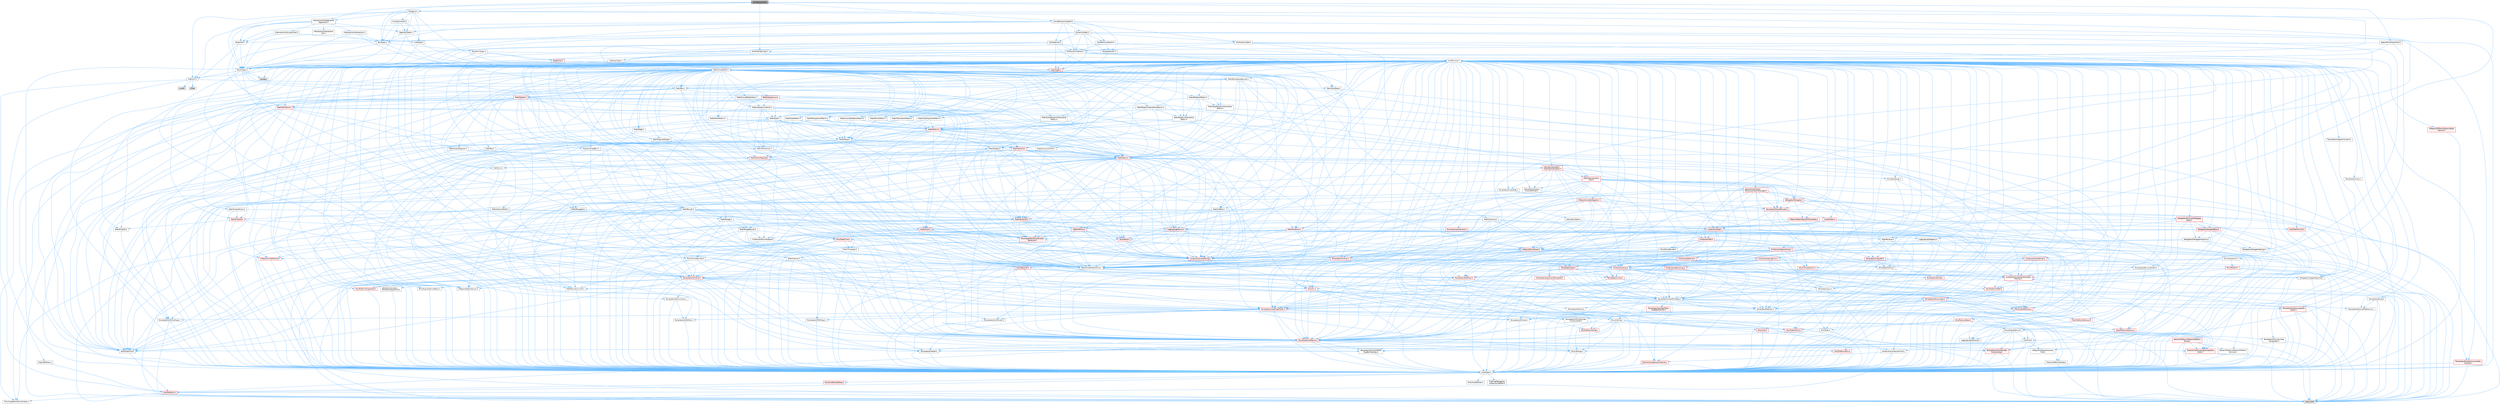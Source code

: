 digraph "Arrangement2d.h"
{
 // INTERACTIVE_SVG=YES
 // LATEX_PDF_SIZE
  bgcolor="transparent";
  edge [fontname=Helvetica,fontsize=10,labelfontname=Helvetica,labelfontsize=10];
  node [fontname=Helvetica,fontsize=10,shape=box,height=0.2,width=0.4];
  Node1 [id="Node000001",label="Arrangement2d.h",height=0.2,width=0.4,color="gray40", fillcolor="grey60", style="filled", fontcolor="black",tooltip=" "];
  Node1 -> Node2 [id="edge1_Node000001_Node000002",color="steelblue1",style="solid",tooltip=" "];
  Node2 [id="Node000002",label="BoxTypes.h",height=0.2,width=0.4,color="grey40", fillcolor="white", style="filled",URL="$d2/da2/BoxTypes_8h.html",tooltip=" "];
  Node2 -> Node3 [id="edge2_Node000002_Node000003",color="steelblue1",style="solid",tooltip=" "];
  Node3 [id="Node000003",label="Math/Box.h",height=0.2,width=0.4,color="grey40", fillcolor="white", style="filled",URL="$de/d0f/Box_8h.html",tooltip=" "];
  Node3 -> Node4 [id="edge3_Node000003_Node000004",color="steelblue1",style="solid",tooltip=" "];
  Node4 [id="Node000004",label="CoreTypes.h",height=0.2,width=0.4,color="grey40", fillcolor="white", style="filled",URL="$dc/dec/CoreTypes_8h.html",tooltip=" "];
  Node4 -> Node5 [id="edge4_Node000004_Node000005",color="steelblue1",style="solid",tooltip=" "];
  Node5 [id="Node000005",label="HAL/Platform.h",height=0.2,width=0.4,color="red", fillcolor="#FFF0F0", style="filled",URL="$d9/dd0/Platform_8h.html",tooltip=" "];
  Node5 -> Node7 [id="edge5_Node000005_Node000007",color="steelblue1",style="solid",tooltip=" "];
  Node7 [id="Node000007",label="Misc/LargeWorldCoordinates.h",height=0.2,width=0.4,color="grey40", fillcolor="white", style="filled",URL="$d2/dcb/LargeWorldCoordinates_8h.html",tooltip=" "];
  Node5 -> Node8 [id="edge6_Node000005_Node000008",color="steelblue1",style="solid",tooltip=" "];
  Node8 [id="Node000008",label="type_traits",height=0.2,width=0.4,color="grey60", fillcolor="#E0E0E0", style="filled",tooltip=" "];
  Node4 -> Node15 [id="edge7_Node000004_Node000015",color="steelblue1",style="solid",tooltip=" "];
  Node15 [id="Node000015",label="ProfilingDebugging\l/UMemoryDefines.h",height=0.2,width=0.4,color="grey40", fillcolor="white", style="filled",URL="$d2/da2/UMemoryDefines_8h.html",tooltip=" "];
  Node4 -> Node16 [id="edge8_Node000004_Node000016",color="steelblue1",style="solid",tooltip=" "];
  Node16 [id="Node000016",label="Misc/CoreMiscDefines.h",height=0.2,width=0.4,color="red", fillcolor="#FFF0F0", style="filled",URL="$da/d38/CoreMiscDefines_8h.html",tooltip=" "];
  Node16 -> Node5 [id="edge9_Node000016_Node000005",color="steelblue1",style="solid",tooltip=" "];
  Node4 -> Node17 [id="edge10_Node000004_Node000017",color="steelblue1",style="solid",tooltip=" "];
  Node17 [id="Node000017",label="Misc/CoreDefines.h",height=0.2,width=0.4,color="grey40", fillcolor="white", style="filled",URL="$d3/dd2/CoreDefines_8h.html",tooltip=" "];
  Node3 -> Node18 [id="edge11_Node000003_Node000018",color="steelblue1",style="solid",tooltip=" "];
  Node18 [id="Node000018",label="Misc/AssertionMacros.h",height=0.2,width=0.4,color="red", fillcolor="#FFF0F0", style="filled",URL="$d0/dfa/AssertionMacros_8h.html",tooltip=" "];
  Node18 -> Node4 [id="edge12_Node000018_Node000004",color="steelblue1",style="solid",tooltip=" "];
  Node18 -> Node5 [id="edge13_Node000018_Node000005",color="steelblue1",style="solid",tooltip=" "];
  Node18 -> Node19 [id="edge14_Node000018_Node000019",color="steelblue1",style="solid",tooltip=" "];
  Node19 [id="Node000019",label="HAL/PlatformMisc.h",height=0.2,width=0.4,color="red", fillcolor="#FFF0F0", style="filled",URL="$d0/df5/PlatformMisc_8h.html",tooltip=" "];
  Node19 -> Node4 [id="edge15_Node000019_Node000004",color="steelblue1",style="solid",tooltip=" "];
  Node18 -> Node55 [id="edge16_Node000018_Node000055",color="steelblue1",style="solid",tooltip=" "];
  Node55 [id="Node000055",label="Templates/EnableIf.h",height=0.2,width=0.4,color="grey40", fillcolor="white", style="filled",URL="$d7/d60/EnableIf_8h.html",tooltip=" "];
  Node55 -> Node4 [id="edge17_Node000055_Node000004",color="steelblue1",style="solid",tooltip=" "];
  Node18 -> Node56 [id="edge18_Node000018_Node000056",color="steelblue1",style="solid",tooltip=" "];
  Node56 [id="Node000056",label="Templates/IsArrayOrRefOf\lTypeByPredicate.h",height=0.2,width=0.4,color="grey40", fillcolor="white", style="filled",URL="$d6/da1/IsArrayOrRefOfTypeByPredicate_8h.html",tooltip=" "];
  Node56 -> Node4 [id="edge19_Node000056_Node000004",color="steelblue1",style="solid",tooltip=" "];
  Node18 -> Node57 [id="edge20_Node000018_Node000057",color="steelblue1",style="solid",tooltip=" "];
  Node57 [id="Node000057",label="Templates/IsValidVariadic\lFunctionArg.h",height=0.2,width=0.4,color="red", fillcolor="#FFF0F0", style="filled",URL="$d0/dc8/IsValidVariadicFunctionArg_8h.html",tooltip=" "];
  Node57 -> Node4 [id="edge21_Node000057_Node000004",color="steelblue1",style="solid",tooltip=" "];
  Node57 -> Node8 [id="edge22_Node000057_Node000008",color="steelblue1",style="solid",tooltip=" "];
  Node18 -> Node59 [id="edge23_Node000018_Node000059",color="steelblue1",style="solid",tooltip=" "];
  Node59 [id="Node000059",label="Traits/IsCharEncodingCompatible\lWith.h",height=0.2,width=0.4,color="red", fillcolor="#FFF0F0", style="filled",URL="$df/dd1/IsCharEncodingCompatibleWith_8h.html",tooltip=" "];
  Node59 -> Node8 [id="edge24_Node000059_Node000008",color="steelblue1",style="solid",tooltip=" "];
  Node18 -> Node61 [id="edge25_Node000018_Node000061",color="steelblue1",style="solid",tooltip=" "];
  Node61 [id="Node000061",label="Misc/VarArgs.h",height=0.2,width=0.4,color="grey40", fillcolor="white", style="filled",URL="$d5/d6f/VarArgs_8h.html",tooltip=" "];
  Node61 -> Node4 [id="edge26_Node000061_Node000004",color="steelblue1",style="solid",tooltip=" "];
  Node3 -> Node28 [id="edge27_Node000003_Node000028",color="steelblue1",style="solid",tooltip=" "];
  Node28 [id="Node000028",label="Math/MathFwd.h",height=0.2,width=0.4,color="grey40", fillcolor="white", style="filled",URL="$d2/d10/MathFwd_8h.html",tooltip=" "];
  Node28 -> Node5 [id="edge28_Node000028_Node000005",color="steelblue1",style="solid",tooltip=" "];
  Node3 -> Node69 [id="edge29_Node000003_Node000069",color="steelblue1",style="solid",tooltip=" "];
  Node69 [id="Node000069",label="Math/UnrealMathUtility.h",height=0.2,width=0.4,color="grey40", fillcolor="white", style="filled",URL="$db/db8/UnrealMathUtility_8h.html",tooltip=" "];
  Node69 -> Node4 [id="edge30_Node000069_Node000004",color="steelblue1",style="solid",tooltip=" "];
  Node69 -> Node18 [id="edge31_Node000069_Node000018",color="steelblue1",style="solid",tooltip=" "];
  Node69 -> Node70 [id="edge32_Node000069_Node000070",color="steelblue1",style="solid",tooltip=" "];
  Node70 [id="Node000070",label="HAL/PlatformMath.h",height=0.2,width=0.4,color="red", fillcolor="#FFF0F0", style="filled",URL="$dc/d53/PlatformMath_8h.html",tooltip=" "];
  Node70 -> Node4 [id="edge33_Node000070_Node000004",color="steelblue1",style="solid",tooltip=" "];
  Node69 -> Node28 [id="edge34_Node000069_Node000028",color="steelblue1",style="solid",tooltip=" "];
  Node69 -> Node64 [id="edge35_Node000069_Node000064",color="steelblue1",style="solid",tooltip=" "];
  Node64 [id="Node000064",label="Templates/Identity.h",height=0.2,width=0.4,color="grey40", fillcolor="white", style="filled",URL="$d0/dd5/Identity_8h.html",tooltip=" "];
  Node69 -> Node63 [id="edge36_Node000069_Node000063",color="steelblue1",style="solid",tooltip=" "];
  Node63 [id="Node000063",label="Templates/Requires.h",height=0.2,width=0.4,color="grey40", fillcolor="white", style="filled",URL="$dc/d96/Requires_8h.html",tooltip=" "];
  Node63 -> Node55 [id="edge37_Node000063_Node000055",color="steelblue1",style="solid",tooltip=" "];
  Node63 -> Node8 [id="edge38_Node000063_Node000008",color="steelblue1",style="solid",tooltip=" "];
  Node3 -> Node89 [id="edge39_Node000003_Node000089",color="steelblue1",style="solid",tooltip=" "];
  Node89 [id="Node000089",label="Containers/UnrealString.h",height=0.2,width=0.4,color="red", fillcolor="#FFF0F0", style="filled",URL="$d5/dba/UnrealString_8h.html",tooltip=" "];
  Node3 -> Node93 [id="edge40_Node000003_Node000093",color="steelblue1",style="solid",tooltip=" "];
  Node93 [id="Node000093",label="Math/Vector.h",height=0.2,width=0.4,color="red", fillcolor="#FFF0F0", style="filled",URL="$d6/dbe/Vector_8h.html",tooltip=" "];
  Node93 -> Node4 [id="edge41_Node000093_Node000004",color="steelblue1",style="solid",tooltip=" "];
  Node93 -> Node18 [id="edge42_Node000093_Node000018",color="steelblue1",style="solid",tooltip=" "];
  Node93 -> Node28 [id="edge43_Node000093_Node000028",color="steelblue1",style="solid",tooltip=" "];
  Node93 -> Node41 [id="edge44_Node000093_Node000041",color="steelblue1",style="solid",tooltip=" "];
  Node41 [id="Node000041",label="Math/NumericLimits.h",height=0.2,width=0.4,color="grey40", fillcolor="white", style="filled",URL="$df/d1b/NumericLimits_8h.html",tooltip=" "];
  Node41 -> Node4 [id="edge45_Node000041_Node000004",color="steelblue1",style="solid",tooltip=" "];
  Node93 -> Node94 [id="edge46_Node000093_Node000094",color="steelblue1",style="solid",tooltip=" "];
  Node94 [id="Node000094",label="Misc/Crc.h",height=0.2,width=0.4,color="red", fillcolor="#FFF0F0", style="filled",URL="$d4/dd2/Crc_8h.html",tooltip=" "];
  Node94 -> Node4 [id="edge47_Node000094_Node000004",color="steelblue1",style="solid",tooltip=" "];
  Node94 -> Node95 [id="edge48_Node000094_Node000095",color="steelblue1",style="solid",tooltip=" "];
  Node95 [id="Node000095",label="HAL/PlatformString.h",height=0.2,width=0.4,color="red", fillcolor="#FFF0F0", style="filled",URL="$db/db5/PlatformString_8h.html",tooltip=" "];
  Node95 -> Node4 [id="edge49_Node000095_Node000004",color="steelblue1",style="solid",tooltip=" "];
  Node94 -> Node18 [id="edge50_Node000094_Node000018",color="steelblue1",style="solid",tooltip=" "];
  Node94 -> Node97 [id="edge51_Node000094_Node000097",color="steelblue1",style="solid",tooltip=" "];
  Node97 [id="Node000097",label="Misc/CString.h",height=0.2,width=0.4,color="grey40", fillcolor="white", style="filled",URL="$d2/d49/CString_8h.html",tooltip=" "];
  Node97 -> Node4 [id="edge52_Node000097_Node000004",color="steelblue1",style="solid",tooltip=" "];
  Node97 -> Node31 [id="edge53_Node000097_Node000031",color="steelblue1",style="solid",tooltip=" "];
  Node31 [id="Node000031",label="HAL/PlatformCrt.h",height=0.2,width=0.4,color="red", fillcolor="#FFF0F0", style="filled",URL="$d8/d75/PlatformCrt_8h.html",tooltip=" "];
  Node97 -> Node95 [id="edge54_Node000097_Node000095",color="steelblue1",style="solid",tooltip=" "];
  Node97 -> Node18 [id="edge55_Node000097_Node000018",color="steelblue1",style="solid",tooltip=" "];
  Node97 -> Node98 [id="edge56_Node000097_Node000098",color="steelblue1",style="solid",tooltip=" "];
  Node98 [id="Node000098",label="Misc/Char.h",height=0.2,width=0.4,color="red", fillcolor="#FFF0F0", style="filled",URL="$d0/d58/Char_8h.html",tooltip=" "];
  Node98 -> Node4 [id="edge57_Node000098_Node000004",color="steelblue1",style="solid",tooltip=" "];
  Node98 -> Node8 [id="edge58_Node000098_Node000008",color="steelblue1",style="solid",tooltip=" "];
  Node97 -> Node61 [id="edge59_Node000097_Node000061",color="steelblue1",style="solid",tooltip=" "];
  Node97 -> Node56 [id="edge60_Node000097_Node000056",color="steelblue1",style="solid",tooltip=" "];
  Node97 -> Node57 [id="edge61_Node000097_Node000057",color="steelblue1",style="solid",tooltip=" "];
  Node97 -> Node59 [id="edge62_Node000097_Node000059",color="steelblue1",style="solid",tooltip=" "];
  Node94 -> Node98 [id="edge63_Node000094_Node000098",color="steelblue1",style="solid",tooltip=" "];
  Node94 -> Node76 [id="edge64_Node000094_Node000076",color="steelblue1",style="solid",tooltip=" "];
  Node76 [id="Node000076",label="Templates/UnrealTypeTraits.h",height=0.2,width=0.4,color="red", fillcolor="#FFF0F0", style="filled",URL="$d2/d2d/UnrealTypeTraits_8h.html",tooltip=" "];
  Node76 -> Node4 [id="edge65_Node000076_Node000004",color="steelblue1",style="solid",tooltip=" "];
  Node76 -> Node77 [id="edge66_Node000076_Node000077",color="steelblue1",style="solid",tooltip=" "];
  Node77 [id="Node000077",label="Templates/IsPointer.h",height=0.2,width=0.4,color="grey40", fillcolor="white", style="filled",URL="$d7/d05/IsPointer_8h.html",tooltip=" "];
  Node77 -> Node4 [id="edge67_Node000077_Node000004",color="steelblue1",style="solid",tooltip=" "];
  Node76 -> Node18 [id="edge68_Node000076_Node000018",color="steelblue1",style="solid",tooltip=" "];
  Node76 -> Node72 [id="edge69_Node000076_Node000072",color="steelblue1",style="solid",tooltip=" "];
  Node72 [id="Node000072",label="Templates/AndOrNot.h",height=0.2,width=0.4,color="grey40", fillcolor="white", style="filled",URL="$db/d0a/AndOrNot_8h.html",tooltip=" "];
  Node72 -> Node4 [id="edge70_Node000072_Node000004",color="steelblue1",style="solid",tooltip=" "];
  Node76 -> Node55 [id="edge71_Node000076_Node000055",color="steelblue1",style="solid",tooltip=" "];
  Node76 -> Node78 [id="edge72_Node000076_Node000078",color="steelblue1",style="solid",tooltip=" "];
  Node78 [id="Node000078",label="Templates/IsArithmetic.h",height=0.2,width=0.4,color="grey40", fillcolor="white", style="filled",URL="$d2/d5d/IsArithmetic_8h.html",tooltip=" "];
  Node78 -> Node4 [id="edge73_Node000078_Node000004",color="steelblue1",style="solid",tooltip=" "];
  Node76 -> Node80 [id="edge74_Node000076_Node000080",color="steelblue1",style="solid",tooltip=" "];
  Node80 [id="Node000080",label="Templates/IsPODType.h",height=0.2,width=0.4,color="grey40", fillcolor="white", style="filled",URL="$d7/db1/IsPODType_8h.html",tooltip=" "];
  Node80 -> Node4 [id="edge75_Node000080_Node000004",color="steelblue1",style="solid",tooltip=" "];
  Node76 -> Node81 [id="edge76_Node000076_Node000081",color="steelblue1",style="solid",tooltip=" "];
  Node81 [id="Node000081",label="Templates/IsUECoreType.h",height=0.2,width=0.4,color="grey40", fillcolor="white", style="filled",URL="$d1/db8/IsUECoreType_8h.html",tooltip=" "];
  Node81 -> Node4 [id="edge77_Node000081_Node000004",color="steelblue1",style="solid",tooltip=" "];
  Node81 -> Node8 [id="edge78_Node000081_Node000008",color="steelblue1",style="solid",tooltip=" "];
  Node76 -> Node82 [id="edge79_Node000076_Node000082",color="steelblue1",style="solid",tooltip=" "];
  Node82 [id="Node000082",label="Templates/IsTriviallyCopy\lConstructible.h",height=0.2,width=0.4,color="grey40", fillcolor="white", style="filled",URL="$d3/d78/IsTriviallyCopyConstructible_8h.html",tooltip=" "];
  Node82 -> Node4 [id="edge80_Node000082_Node000004",color="steelblue1",style="solid",tooltip=" "];
  Node82 -> Node8 [id="edge81_Node000082_Node000008",color="steelblue1",style="solid",tooltip=" "];
  Node93 -> Node69 [id="edge82_Node000093_Node000069",color="steelblue1",style="solid",tooltip=" "];
  Node93 -> Node89 [id="edge83_Node000093_Node000089",color="steelblue1",style="solid",tooltip=" "];
  Node93 -> Node102 [id="edge84_Node000093_Node000102",color="steelblue1",style="solid",tooltip=" "];
  Node102 [id="Node000102",label="Misc/Parse.h",height=0.2,width=0.4,color="red", fillcolor="#FFF0F0", style="filled",URL="$dc/d71/Parse_8h.html",tooltip=" "];
  Node102 -> Node89 [id="edge85_Node000102_Node000089",color="steelblue1",style="solid",tooltip=" "];
  Node102 -> Node4 [id="edge86_Node000102_Node000004",color="steelblue1",style="solid",tooltip=" "];
  Node102 -> Node31 [id="edge87_Node000102_Node000031",color="steelblue1",style="solid",tooltip=" "];
  Node102 -> Node103 [id="edge88_Node000102_Node000103",color="steelblue1",style="solid",tooltip=" "];
  Node103 [id="Node000103",label="Templates/Function.h",height=0.2,width=0.4,color="red", fillcolor="#FFF0F0", style="filled",URL="$df/df5/Function_8h.html",tooltip=" "];
  Node103 -> Node4 [id="edge89_Node000103_Node000004",color="steelblue1",style="solid",tooltip=" "];
  Node103 -> Node18 [id="edge90_Node000103_Node000018",color="steelblue1",style="solid",tooltip=" "];
  Node103 -> Node106 [id="edge91_Node000103_Node000106",color="steelblue1",style="solid",tooltip=" "];
  Node106 [id="Node000106",label="HAL/UnrealMemory.h",height=0.2,width=0.4,color="red", fillcolor="#FFF0F0", style="filled",URL="$d9/d96/UnrealMemory_8h.html",tooltip=" "];
  Node106 -> Node4 [id="edge92_Node000106_Node000004",color="steelblue1",style="solid",tooltip=" "];
  Node106 -> Node108 [id="edge93_Node000106_Node000108",color="steelblue1",style="solid",tooltip=" "];
  Node108 [id="Node000108",label="HAL/MemoryBase.h",height=0.2,width=0.4,color="red", fillcolor="#FFF0F0", style="filled",URL="$d6/d9f/MemoryBase_8h.html",tooltip=" "];
  Node108 -> Node4 [id="edge94_Node000108_Node000004",color="steelblue1",style="solid",tooltip=" "];
  Node108 -> Node48 [id="edge95_Node000108_Node000048",color="steelblue1",style="solid",tooltip=" "];
  Node48 [id="Node000048",label="HAL/PlatformAtomics.h",height=0.2,width=0.4,color="red", fillcolor="#FFF0F0", style="filled",URL="$d3/d36/PlatformAtomics_8h.html",tooltip=" "];
  Node48 -> Node4 [id="edge96_Node000048_Node000004",color="steelblue1",style="solid",tooltip=" "];
  Node108 -> Node31 [id="edge97_Node000108_Node000031",color="steelblue1",style="solid",tooltip=" "];
  Node108 -> Node109 [id="edge98_Node000108_Node000109",color="steelblue1",style="solid",tooltip=" "];
  Node109 [id="Node000109",label="Misc/Exec.h",height=0.2,width=0.4,color="grey40", fillcolor="white", style="filled",URL="$de/ddb/Exec_8h.html",tooltip=" "];
  Node109 -> Node4 [id="edge99_Node000109_Node000004",color="steelblue1",style="solid",tooltip=" "];
  Node109 -> Node18 [id="edge100_Node000109_Node000018",color="steelblue1",style="solid",tooltip=" "];
  Node108 -> Node110 [id="edge101_Node000108_Node000110",color="steelblue1",style="solid",tooltip=" "];
  Node110 [id="Node000110",label="Misc/OutputDevice.h",height=0.2,width=0.4,color="grey40", fillcolor="white", style="filled",URL="$d7/d32/OutputDevice_8h.html",tooltip=" "];
  Node110 -> Node26 [id="edge102_Node000110_Node000026",color="steelblue1",style="solid",tooltip=" "];
  Node26 [id="Node000026",label="CoreFwd.h",height=0.2,width=0.4,color="grey40", fillcolor="white", style="filled",URL="$d1/d1e/CoreFwd_8h.html",tooltip=" "];
  Node26 -> Node4 [id="edge103_Node000026_Node000004",color="steelblue1",style="solid",tooltip=" "];
  Node26 -> Node27 [id="edge104_Node000026_Node000027",color="steelblue1",style="solid",tooltip=" "];
  Node27 [id="Node000027",label="Containers/ContainersFwd.h",height=0.2,width=0.4,color="grey40", fillcolor="white", style="filled",URL="$d4/d0a/ContainersFwd_8h.html",tooltip=" "];
  Node27 -> Node5 [id="edge105_Node000027_Node000005",color="steelblue1",style="solid",tooltip=" "];
  Node27 -> Node4 [id="edge106_Node000027_Node000004",color="steelblue1",style="solid",tooltip=" "];
  Node27 -> Node24 [id="edge107_Node000027_Node000024",color="steelblue1",style="solid",tooltip=" "];
  Node24 [id="Node000024",label="Traits/IsContiguousContainer.h",height=0.2,width=0.4,color="red", fillcolor="#FFF0F0", style="filled",URL="$d5/d3c/IsContiguousContainer_8h.html",tooltip=" "];
  Node24 -> Node4 [id="edge108_Node000024_Node000004",color="steelblue1",style="solid",tooltip=" "];
  Node26 -> Node28 [id="edge109_Node000026_Node000028",color="steelblue1",style="solid",tooltip=" "];
  Node26 -> Node29 [id="edge110_Node000026_Node000029",color="steelblue1",style="solid",tooltip=" "];
  Node29 [id="Node000029",label="UObject/UObjectHierarchy\lFwd.h",height=0.2,width=0.4,color="grey40", fillcolor="white", style="filled",URL="$d3/d13/UObjectHierarchyFwd_8h.html",tooltip=" "];
  Node110 -> Node4 [id="edge111_Node000110_Node000004",color="steelblue1",style="solid",tooltip=" "];
  Node110 -> Node111 [id="edge112_Node000110_Node000111",color="steelblue1",style="solid",tooltip=" "];
  Node111 [id="Node000111",label="Logging/LogVerbosity.h",height=0.2,width=0.4,color="grey40", fillcolor="white", style="filled",URL="$d2/d8f/LogVerbosity_8h.html",tooltip=" "];
  Node111 -> Node4 [id="edge113_Node000111_Node000004",color="steelblue1",style="solid",tooltip=" "];
  Node110 -> Node61 [id="edge114_Node000110_Node000061",color="steelblue1",style="solid",tooltip=" "];
  Node110 -> Node56 [id="edge115_Node000110_Node000056",color="steelblue1",style="solid",tooltip=" "];
  Node110 -> Node57 [id="edge116_Node000110_Node000057",color="steelblue1",style="solid",tooltip=" "];
  Node110 -> Node59 [id="edge117_Node000110_Node000059",color="steelblue1",style="solid",tooltip=" "];
  Node106 -> Node117 [id="edge118_Node000106_Node000117",color="steelblue1",style="solid",tooltip=" "];
  Node117 [id="Node000117",label="HAL/PlatformMemory.h",height=0.2,width=0.4,color="red", fillcolor="#FFF0F0", style="filled",URL="$de/d68/PlatformMemory_8h.html",tooltip=" "];
  Node117 -> Node4 [id="edge119_Node000117_Node000004",color="steelblue1",style="solid",tooltip=" "];
  Node106 -> Node77 [id="edge120_Node000106_Node000077",color="steelblue1",style="solid",tooltip=" "];
  Node103 -> Node76 [id="edge121_Node000103_Node000076",color="steelblue1",style="solid",tooltip=" "];
  Node103 -> Node121 [id="edge122_Node000103_Node000121",color="steelblue1",style="solid",tooltip=" "];
  Node121 [id="Node000121",label="Templates/Invoke.h",height=0.2,width=0.4,color="red", fillcolor="#FFF0F0", style="filled",URL="$d7/deb/Invoke_8h.html",tooltip=" "];
  Node121 -> Node4 [id="edge123_Node000121_Node000004",color="steelblue1",style="solid",tooltip=" "];
  Node121 -> Node123 [id="edge124_Node000121_Node000123",color="steelblue1",style="solid",tooltip=" "];
  Node123 [id="Node000123",label="Templates/UnrealTemplate.h",height=0.2,width=0.4,color="grey40", fillcolor="white", style="filled",URL="$d4/d24/UnrealTemplate_8h.html",tooltip=" "];
  Node123 -> Node4 [id="edge125_Node000123_Node000004",color="steelblue1",style="solid",tooltip=" "];
  Node123 -> Node77 [id="edge126_Node000123_Node000077",color="steelblue1",style="solid",tooltip=" "];
  Node123 -> Node106 [id="edge127_Node000123_Node000106",color="steelblue1",style="solid",tooltip=" "];
  Node123 -> Node124 [id="edge128_Node000123_Node000124",color="steelblue1",style="solid",tooltip=" "];
  Node124 [id="Node000124",label="Templates/CopyQualifiers\lAndRefsFromTo.h",height=0.2,width=0.4,color="red", fillcolor="#FFF0F0", style="filled",URL="$d3/db3/CopyQualifiersAndRefsFromTo_8h.html",tooltip=" "];
  Node123 -> Node76 [id="edge129_Node000123_Node000076",color="steelblue1",style="solid",tooltip=" "];
  Node123 -> Node74 [id="edge130_Node000123_Node000074",color="steelblue1",style="solid",tooltip=" "];
  Node74 [id="Node000074",label="Templates/RemoveReference.h",height=0.2,width=0.4,color="grey40", fillcolor="white", style="filled",URL="$da/dbe/RemoveReference_8h.html",tooltip=" "];
  Node74 -> Node4 [id="edge131_Node000074_Node000004",color="steelblue1",style="solid",tooltip=" "];
  Node123 -> Node63 [id="edge132_Node000123_Node000063",color="steelblue1",style="solid",tooltip=" "];
  Node123 -> Node86 [id="edge133_Node000123_Node000086",color="steelblue1",style="solid",tooltip=" "];
  Node86 [id="Node000086",label="Templates/TypeCompatible\lBytes.h",height=0.2,width=0.4,color="red", fillcolor="#FFF0F0", style="filled",URL="$df/d0a/TypeCompatibleBytes_8h.html",tooltip=" "];
  Node86 -> Node4 [id="edge134_Node000086_Node000004",color="steelblue1",style="solid",tooltip=" "];
  Node86 -> Node8 [id="edge135_Node000086_Node000008",color="steelblue1",style="solid",tooltip=" "];
  Node123 -> Node64 [id="edge136_Node000123_Node000064",color="steelblue1",style="solid",tooltip=" "];
  Node123 -> Node24 [id="edge137_Node000123_Node000024",color="steelblue1",style="solid",tooltip=" "];
  Node123 -> Node126 [id="edge138_Node000123_Node000126",color="steelblue1",style="solid",tooltip=" "];
  Node126 [id="Node000126",label="Traits/UseBitwiseSwap.h",height=0.2,width=0.4,color="grey40", fillcolor="white", style="filled",URL="$db/df3/UseBitwiseSwap_8h.html",tooltip=" "];
  Node126 -> Node4 [id="edge139_Node000126_Node000004",color="steelblue1",style="solid",tooltip=" "];
  Node126 -> Node8 [id="edge140_Node000126_Node000008",color="steelblue1",style="solid",tooltip=" "];
  Node123 -> Node8 [id="edge141_Node000123_Node000008",color="steelblue1",style="solid",tooltip=" "];
  Node121 -> Node8 [id="edge142_Node000121_Node000008",color="steelblue1",style="solid",tooltip=" "];
  Node103 -> Node123 [id="edge143_Node000103_Node000123",color="steelblue1",style="solid",tooltip=" "];
  Node103 -> Node63 [id="edge144_Node000103_Node000063",color="steelblue1",style="solid",tooltip=" "];
  Node103 -> Node69 [id="edge145_Node000103_Node000069",color="steelblue1",style="solid",tooltip=" "];
  Node103 -> Node8 [id="edge146_Node000103_Node000008",color="steelblue1",style="solid",tooltip=" "];
  Node93 -> Node127 [id="edge147_Node000093_Node000127",color="steelblue1",style="solid",tooltip=" "];
  Node127 [id="Node000127",label="Misc/LargeWorldCoordinates\lSerializer.h",height=0.2,width=0.4,color="red", fillcolor="#FFF0F0", style="filled",URL="$d7/df9/LargeWorldCoordinatesSerializer_8h.html",tooltip=" "];
  Node127 -> Node128 [id="edge148_Node000127_Node000128",color="steelblue1",style="solid",tooltip=" "];
  Node128 [id="Node000128",label="UObject/NameTypes.h",height=0.2,width=0.4,color="red", fillcolor="#FFF0F0", style="filled",URL="$d6/d35/NameTypes_8h.html",tooltip=" "];
  Node128 -> Node4 [id="edge149_Node000128_Node000004",color="steelblue1",style="solid",tooltip=" "];
  Node128 -> Node18 [id="edge150_Node000128_Node000018",color="steelblue1",style="solid",tooltip=" "];
  Node128 -> Node106 [id="edge151_Node000128_Node000106",color="steelblue1",style="solid",tooltip=" "];
  Node128 -> Node76 [id="edge152_Node000128_Node000076",color="steelblue1",style="solid",tooltip=" "];
  Node128 -> Node123 [id="edge153_Node000128_Node000123",color="steelblue1",style="solid",tooltip=" "];
  Node128 -> Node89 [id="edge154_Node000128_Node000089",color="steelblue1",style="solid",tooltip=" "];
  Node128 -> Node129 [id="edge155_Node000128_Node000129",color="steelblue1",style="solid",tooltip=" "];
  Node129 [id="Node000129",label="HAL/CriticalSection.h",height=0.2,width=0.4,color="red", fillcolor="#FFF0F0", style="filled",URL="$d6/d90/CriticalSection_8h.html",tooltip=" "];
  Node128 -> Node132 [id="edge156_Node000128_Node000132",color="steelblue1",style="solid",tooltip=" "];
  Node132 [id="Node000132",label="Containers/StringConv.h",height=0.2,width=0.4,color="red", fillcolor="#FFF0F0", style="filled",URL="$d3/ddf/StringConv_8h.html",tooltip=" "];
  Node132 -> Node4 [id="edge157_Node000132_Node000004",color="steelblue1",style="solid",tooltip=" "];
  Node132 -> Node18 [id="edge158_Node000132_Node000018",color="steelblue1",style="solid",tooltip=" "];
  Node132 -> Node133 [id="edge159_Node000132_Node000133",color="steelblue1",style="solid",tooltip=" "];
  Node133 [id="Node000133",label="Containers/ContainerAllocation\lPolicies.h",height=0.2,width=0.4,color="red", fillcolor="#FFF0F0", style="filled",URL="$d7/dff/ContainerAllocationPolicies_8h.html",tooltip=" "];
  Node133 -> Node4 [id="edge160_Node000133_Node000004",color="steelblue1",style="solid",tooltip=" "];
  Node133 -> Node133 [id="edge161_Node000133_Node000133",color="steelblue1",style="solid",tooltip=" "];
  Node133 -> Node70 [id="edge162_Node000133_Node000070",color="steelblue1",style="solid",tooltip=" "];
  Node133 -> Node106 [id="edge163_Node000133_Node000106",color="steelblue1",style="solid",tooltip=" "];
  Node133 -> Node41 [id="edge164_Node000133_Node000041",color="steelblue1",style="solid",tooltip=" "];
  Node133 -> Node18 [id="edge165_Node000133_Node000018",color="steelblue1",style="solid",tooltip=" "];
  Node133 -> Node136 [id="edge166_Node000133_Node000136",color="steelblue1",style="solid",tooltip=" "];
  Node136 [id="Node000136",label="Templates/MemoryOps.h",height=0.2,width=0.4,color="red", fillcolor="#FFF0F0", style="filled",URL="$db/dea/MemoryOps_8h.html",tooltip=" "];
  Node136 -> Node4 [id="edge167_Node000136_Node000004",color="steelblue1",style="solid",tooltip=" "];
  Node136 -> Node106 [id="edge168_Node000136_Node000106",color="steelblue1",style="solid",tooltip=" "];
  Node136 -> Node116 [id="edge169_Node000136_Node000116",color="steelblue1",style="solid",tooltip=" "];
  Node116 [id="Node000116",label="Templates/IsTriviallyCopy\lAssignable.h",height=0.2,width=0.4,color="grey40", fillcolor="white", style="filled",URL="$d2/df2/IsTriviallyCopyAssignable_8h.html",tooltip=" "];
  Node116 -> Node4 [id="edge170_Node000116_Node000004",color="steelblue1",style="solid",tooltip=" "];
  Node116 -> Node8 [id="edge171_Node000116_Node000008",color="steelblue1",style="solid",tooltip=" "];
  Node136 -> Node82 [id="edge172_Node000136_Node000082",color="steelblue1",style="solid",tooltip=" "];
  Node136 -> Node63 [id="edge173_Node000136_Node000063",color="steelblue1",style="solid",tooltip=" "];
  Node136 -> Node76 [id="edge174_Node000136_Node000076",color="steelblue1",style="solid",tooltip=" "];
  Node136 -> Node126 [id="edge175_Node000136_Node000126",color="steelblue1",style="solid",tooltip=" "];
  Node136 -> Node8 [id="edge176_Node000136_Node000008",color="steelblue1",style="solid",tooltip=" "];
  Node133 -> Node86 [id="edge177_Node000133_Node000086",color="steelblue1",style="solid",tooltip=" "];
  Node133 -> Node8 [id="edge178_Node000133_Node000008",color="steelblue1",style="solid",tooltip=" "];
  Node132 -> Node137 [id="edge179_Node000132_Node000137",color="steelblue1",style="solid",tooltip=" "];
  Node137 [id="Node000137",label="Containers/Array.h",height=0.2,width=0.4,color="red", fillcolor="#FFF0F0", style="filled",URL="$df/dd0/Array_8h.html",tooltip=" "];
  Node137 -> Node4 [id="edge180_Node000137_Node000004",color="steelblue1",style="solid",tooltip=" "];
  Node137 -> Node18 [id="edge181_Node000137_Node000018",color="steelblue1",style="solid",tooltip=" "];
  Node137 -> Node106 [id="edge182_Node000137_Node000106",color="steelblue1",style="solid",tooltip=" "];
  Node137 -> Node76 [id="edge183_Node000137_Node000076",color="steelblue1",style="solid",tooltip=" "];
  Node137 -> Node123 [id="edge184_Node000137_Node000123",color="steelblue1",style="solid",tooltip=" "];
  Node137 -> Node133 [id="edge185_Node000137_Node000133",color="steelblue1",style="solid",tooltip=" "];
  Node137 -> Node142 [id="edge186_Node000137_Node000142",color="steelblue1",style="solid",tooltip=" "];
  Node142 [id="Node000142",label="Serialization/Archive.h",height=0.2,width=0.4,color="red", fillcolor="#FFF0F0", style="filled",URL="$d7/d3b/Archive_8h.html",tooltip=" "];
  Node142 -> Node26 [id="edge187_Node000142_Node000026",color="steelblue1",style="solid",tooltip=" "];
  Node142 -> Node4 [id="edge188_Node000142_Node000004",color="steelblue1",style="solid",tooltip=" "];
  Node142 -> Node143 [id="edge189_Node000142_Node000143",color="steelblue1",style="solid",tooltip=" "];
  Node143 [id="Node000143",label="HAL/PlatformProperties.h",height=0.2,width=0.4,color="red", fillcolor="#FFF0F0", style="filled",URL="$d9/db0/PlatformProperties_8h.html",tooltip=" "];
  Node143 -> Node4 [id="edge190_Node000143_Node000004",color="steelblue1",style="solid",tooltip=" "];
  Node142 -> Node146 [id="edge191_Node000142_Node000146",color="steelblue1",style="solid",tooltip=" "];
  Node146 [id="Node000146",label="Internationalization\l/TextNamespaceFwd.h",height=0.2,width=0.4,color="grey40", fillcolor="white", style="filled",URL="$d8/d97/TextNamespaceFwd_8h.html",tooltip=" "];
  Node146 -> Node4 [id="edge192_Node000146_Node000004",color="steelblue1",style="solid",tooltip=" "];
  Node142 -> Node28 [id="edge193_Node000142_Node000028",color="steelblue1",style="solid",tooltip=" "];
  Node142 -> Node18 [id="edge194_Node000142_Node000018",color="steelblue1",style="solid",tooltip=" "];
  Node142 -> Node147 [id="edge195_Node000142_Node000147",color="steelblue1",style="solid",tooltip=" "];
  Node147 [id="Node000147",label="Misc/EngineVersionBase.h",height=0.2,width=0.4,color="grey40", fillcolor="white", style="filled",URL="$d5/d2b/EngineVersionBase_8h.html",tooltip=" "];
  Node147 -> Node4 [id="edge196_Node000147_Node000004",color="steelblue1",style="solid",tooltip=" "];
  Node142 -> Node61 [id="edge197_Node000142_Node000061",color="steelblue1",style="solid",tooltip=" "];
  Node142 -> Node55 [id="edge198_Node000142_Node000055",color="steelblue1",style="solid",tooltip=" "];
  Node142 -> Node56 [id="edge199_Node000142_Node000056",color="steelblue1",style="solid",tooltip=" "];
  Node142 -> Node150 [id="edge200_Node000142_Node000150",color="steelblue1",style="solid",tooltip=" "];
  Node150 [id="Node000150",label="Templates/IsEnumClass.h",height=0.2,width=0.4,color="grey40", fillcolor="white", style="filled",URL="$d7/d15/IsEnumClass_8h.html",tooltip=" "];
  Node150 -> Node4 [id="edge201_Node000150_Node000004",color="steelblue1",style="solid",tooltip=" "];
  Node150 -> Node72 [id="edge202_Node000150_Node000072",color="steelblue1",style="solid",tooltip=" "];
  Node142 -> Node57 [id="edge203_Node000142_Node000057",color="steelblue1",style="solid",tooltip=" "];
  Node142 -> Node123 [id="edge204_Node000142_Node000123",color="steelblue1",style="solid",tooltip=" "];
  Node142 -> Node59 [id="edge205_Node000142_Node000059",color="steelblue1",style="solid",tooltip=" "];
  Node142 -> Node151 [id="edge206_Node000142_Node000151",color="steelblue1",style="solid",tooltip=" "];
  Node151 [id="Node000151",label="UObject/ObjectVersion.h",height=0.2,width=0.4,color="grey40", fillcolor="white", style="filled",URL="$da/d63/ObjectVersion_8h.html",tooltip=" "];
  Node151 -> Node4 [id="edge207_Node000151_Node000004",color="steelblue1",style="solid",tooltip=" "];
  Node137 -> Node121 [id="edge208_Node000137_Node000121",color="steelblue1",style="solid",tooltip=" "];
  Node137 -> Node166 [id="edge209_Node000137_Node000166",color="steelblue1",style="solid",tooltip=" "];
  Node166 [id="Node000166",label="Templates/Less.h",height=0.2,width=0.4,color="grey40", fillcolor="white", style="filled",URL="$de/dc8/Less_8h.html",tooltip=" "];
  Node166 -> Node4 [id="edge210_Node000166_Node000004",color="steelblue1",style="solid",tooltip=" "];
  Node166 -> Node123 [id="edge211_Node000166_Node000123",color="steelblue1",style="solid",tooltip=" "];
  Node137 -> Node63 [id="edge212_Node000137_Node000063",color="steelblue1",style="solid",tooltip=" "];
  Node137 -> Node174 [id="edge213_Node000137_Node000174",color="steelblue1",style="solid",tooltip=" "];
  Node174 [id="Node000174",label="Templates/Sorting.h",height=0.2,width=0.4,color="red", fillcolor="#FFF0F0", style="filled",URL="$d3/d9e/Sorting_8h.html",tooltip=" "];
  Node174 -> Node4 [id="edge214_Node000174_Node000004",color="steelblue1",style="solid",tooltip=" "];
  Node174 -> Node70 [id="edge215_Node000174_Node000070",color="steelblue1",style="solid",tooltip=" "];
  Node174 -> Node166 [id="edge216_Node000174_Node000166",color="steelblue1",style="solid",tooltip=" "];
  Node137 -> Node177 [id="edge217_Node000137_Node000177",color="steelblue1",style="solid",tooltip=" "];
  Node177 [id="Node000177",label="Templates/AlignmentTemplates.h",height=0.2,width=0.4,color="red", fillcolor="#FFF0F0", style="filled",URL="$dd/d32/AlignmentTemplates_8h.html",tooltip=" "];
  Node177 -> Node4 [id="edge218_Node000177_Node000004",color="steelblue1",style="solid",tooltip=" "];
  Node177 -> Node77 [id="edge219_Node000177_Node000077",color="steelblue1",style="solid",tooltip=" "];
  Node137 -> Node8 [id="edge220_Node000137_Node000008",color="steelblue1",style="solid",tooltip=" "];
  Node132 -> Node97 [id="edge221_Node000132_Node000097",color="steelblue1",style="solid",tooltip=" "];
  Node132 -> Node178 [id="edge222_Node000132_Node000178",color="steelblue1",style="solid",tooltip=" "];
  Node178 [id="Node000178",label="Templates/IsArray.h",height=0.2,width=0.4,color="grey40", fillcolor="white", style="filled",URL="$d8/d8d/IsArray_8h.html",tooltip=" "];
  Node178 -> Node4 [id="edge223_Node000178_Node000004",color="steelblue1",style="solid",tooltip=" "];
  Node132 -> Node123 [id="edge224_Node000132_Node000123",color="steelblue1",style="solid",tooltip=" "];
  Node132 -> Node76 [id="edge225_Node000132_Node000076",color="steelblue1",style="solid",tooltip=" "];
  Node132 -> Node59 [id="edge226_Node000132_Node000059",color="steelblue1",style="solid",tooltip=" "];
  Node132 -> Node24 [id="edge227_Node000132_Node000024",color="steelblue1",style="solid",tooltip=" "];
  Node132 -> Node8 [id="edge228_Node000132_Node000008",color="steelblue1",style="solid",tooltip=" "];
  Node128 -> Node179 [id="edge229_Node000128_Node000179",color="steelblue1",style="solid",tooltip=" "];
  Node179 [id="Node000179",label="UObject/UnrealNames.h",height=0.2,width=0.4,color="red", fillcolor="#FFF0F0", style="filled",URL="$d8/db1/UnrealNames_8h.html",tooltip=" "];
  Node179 -> Node4 [id="edge230_Node000179_Node000004",color="steelblue1",style="solid",tooltip=" "];
  Node127 -> Node151 [id="edge231_Node000127_Node000151",color="steelblue1",style="solid",tooltip=" "];
  Node93 -> Node251 [id="edge232_Node000093_Node000251",color="steelblue1",style="solid",tooltip=" "];
  Node251 [id="Node000251",label="Math/Color.h",height=0.2,width=0.4,color="red", fillcolor="#FFF0F0", style="filled",URL="$dd/dac/Color_8h.html",tooltip=" "];
  Node251 -> Node137 [id="edge233_Node000251_Node000137",color="steelblue1",style="solid",tooltip=" "];
  Node251 -> Node89 [id="edge234_Node000251_Node000089",color="steelblue1",style="solid",tooltip=" "];
  Node251 -> Node4 [id="edge235_Node000251_Node000004",color="steelblue1",style="solid",tooltip=" "];
  Node251 -> Node28 [id="edge236_Node000251_Node000028",color="steelblue1",style="solid",tooltip=" "];
  Node251 -> Node69 [id="edge237_Node000251_Node000069",color="steelblue1",style="solid",tooltip=" "];
  Node251 -> Node18 [id="edge238_Node000251_Node000018",color="steelblue1",style="solid",tooltip=" "];
  Node251 -> Node94 [id="edge239_Node000251_Node000094",color="steelblue1",style="solid",tooltip=" "];
  Node251 -> Node102 [id="edge240_Node000251_Node000102",color="steelblue1",style="solid",tooltip=" "];
  Node251 -> Node142 [id="edge241_Node000251_Node000142",color="steelblue1",style="solid",tooltip=" "];
  Node93 -> Node252 [id="edge242_Node000093_Node000252",color="steelblue1",style="solid",tooltip=" "];
  Node252 [id="Node000252",label="Math/IntPoint.h",height=0.2,width=0.4,color="red", fillcolor="#FFF0F0", style="filled",URL="$d3/df7/IntPoint_8h.html",tooltip=" "];
  Node252 -> Node4 [id="edge243_Node000252_Node000004",color="steelblue1",style="solid",tooltip=" "];
  Node252 -> Node18 [id="edge244_Node000252_Node000018",color="steelblue1",style="solid",tooltip=" "];
  Node252 -> Node102 [id="edge245_Node000252_Node000102",color="steelblue1",style="solid",tooltip=" "];
  Node252 -> Node28 [id="edge246_Node000252_Node000028",color="steelblue1",style="solid",tooltip=" "];
  Node252 -> Node69 [id="edge247_Node000252_Node000069",color="steelblue1",style="solid",tooltip=" "];
  Node252 -> Node89 [id="edge248_Node000252_Node000089",color="steelblue1",style="solid",tooltip=" "];
  Node252 -> Node157 [id="edge249_Node000252_Node000157",color="steelblue1",style="solid",tooltip=" "];
  Node157 [id="Node000157",label="Templates/TypeHash.h",height=0.2,width=0.4,color="red", fillcolor="#FFF0F0", style="filled",URL="$d1/d62/TypeHash_8h.html",tooltip=" "];
  Node157 -> Node4 [id="edge250_Node000157_Node000004",color="steelblue1",style="solid",tooltip=" "];
  Node157 -> Node63 [id="edge251_Node000157_Node000063",color="steelblue1",style="solid",tooltip=" "];
  Node157 -> Node94 [id="edge252_Node000157_Node000094",color="steelblue1",style="solid",tooltip=" "];
  Node157 -> Node8 [id="edge253_Node000157_Node000008",color="steelblue1",style="solid",tooltip=" "];
  Node252 -> Node127 [id="edge254_Node000252_Node000127",color="steelblue1",style="solid",tooltip=" "];
  Node93 -> Node222 [id="edge255_Node000093_Node000222",color="steelblue1",style="solid",tooltip=" "];
  Node222 [id="Node000222",label="Logging/LogMacros.h",height=0.2,width=0.4,color="red", fillcolor="#FFF0F0", style="filled",URL="$d0/d16/LogMacros_8h.html",tooltip=" "];
  Node222 -> Node89 [id="edge256_Node000222_Node000089",color="steelblue1",style="solid",tooltip=" "];
  Node222 -> Node4 [id="edge257_Node000222_Node000004",color="steelblue1",style="solid",tooltip=" "];
  Node222 -> Node223 [id="edge258_Node000222_Node000223",color="steelblue1",style="solid",tooltip=" "];
  Node223 [id="Node000223",label="Logging/LogCategory.h",height=0.2,width=0.4,color="grey40", fillcolor="white", style="filled",URL="$d9/d36/LogCategory_8h.html",tooltip=" "];
  Node223 -> Node4 [id="edge259_Node000223_Node000004",color="steelblue1",style="solid",tooltip=" "];
  Node223 -> Node111 [id="edge260_Node000223_Node000111",color="steelblue1",style="solid",tooltip=" "];
  Node223 -> Node128 [id="edge261_Node000223_Node000128",color="steelblue1",style="solid",tooltip=" "];
  Node222 -> Node111 [id="edge262_Node000222_Node000111",color="steelblue1",style="solid",tooltip=" "];
  Node222 -> Node18 [id="edge263_Node000222_Node000018",color="steelblue1",style="solid",tooltip=" "];
  Node222 -> Node61 [id="edge264_Node000222_Node000061",color="steelblue1",style="solid",tooltip=" "];
  Node222 -> Node55 [id="edge265_Node000222_Node000055",color="steelblue1",style="solid",tooltip=" "];
  Node222 -> Node56 [id="edge266_Node000222_Node000056",color="steelblue1",style="solid",tooltip=" "];
  Node222 -> Node57 [id="edge267_Node000222_Node000057",color="steelblue1",style="solid",tooltip=" "];
  Node222 -> Node59 [id="edge268_Node000222_Node000059",color="steelblue1",style="solid",tooltip=" "];
  Node222 -> Node8 [id="edge269_Node000222_Node000008",color="steelblue1",style="solid",tooltip=" "];
  Node93 -> Node253 [id="edge270_Node000093_Node000253",color="steelblue1",style="solid",tooltip=" "];
  Node253 [id="Node000253",label="Math/Vector2D.h",height=0.2,width=0.4,color="red", fillcolor="#FFF0F0", style="filled",URL="$d3/db0/Vector2D_8h.html",tooltip=" "];
  Node253 -> Node4 [id="edge271_Node000253_Node000004",color="steelblue1",style="solid",tooltip=" "];
  Node253 -> Node28 [id="edge272_Node000253_Node000028",color="steelblue1",style="solid",tooltip=" "];
  Node253 -> Node18 [id="edge273_Node000253_Node000018",color="steelblue1",style="solid",tooltip=" "];
  Node253 -> Node94 [id="edge274_Node000253_Node000094",color="steelblue1",style="solid",tooltip=" "];
  Node253 -> Node69 [id="edge275_Node000253_Node000069",color="steelblue1",style="solid",tooltip=" "];
  Node253 -> Node89 [id="edge276_Node000253_Node000089",color="steelblue1",style="solid",tooltip=" "];
  Node253 -> Node102 [id="edge277_Node000253_Node000102",color="steelblue1",style="solid",tooltip=" "];
  Node253 -> Node127 [id="edge278_Node000253_Node000127",color="steelblue1",style="solid",tooltip=" "];
  Node253 -> Node252 [id="edge279_Node000253_Node000252",color="steelblue1",style="solid",tooltip=" "];
  Node253 -> Node222 [id="edge280_Node000253_Node000222",color="steelblue1",style="solid",tooltip=" "];
  Node253 -> Node8 [id="edge281_Node000253_Node000008",color="steelblue1",style="solid",tooltip=" "];
  Node93 -> Node254 [id="edge282_Node000093_Node000254",color="steelblue1",style="solid",tooltip=" "];
  Node254 [id="Node000254",label="Misc/ByteSwap.h",height=0.2,width=0.4,color="grey40", fillcolor="white", style="filled",URL="$dc/dd7/ByteSwap_8h.html",tooltip=" "];
  Node254 -> Node4 [id="edge283_Node000254_Node000004",color="steelblue1",style="solid",tooltip=" "];
  Node254 -> Node31 [id="edge284_Node000254_Node000031",color="steelblue1",style="solid",tooltip=" "];
  Node93 -> Node255 [id="edge285_Node000093_Node000255",color="steelblue1",style="solid",tooltip=" "];
  Node255 [id="Node000255",label="Internationalization\l/Text.h",height=0.2,width=0.4,color="red", fillcolor="#FFF0F0", style="filled",URL="$d6/d35/Text_8h.html",tooltip=" "];
  Node255 -> Node4 [id="edge286_Node000255_Node000004",color="steelblue1",style="solid",tooltip=" "];
  Node255 -> Node48 [id="edge287_Node000255_Node000048",color="steelblue1",style="solid",tooltip=" "];
  Node255 -> Node18 [id="edge288_Node000255_Node000018",color="steelblue1",style="solid",tooltip=" "];
  Node255 -> Node76 [id="edge289_Node000255_Node000076",color="steelblue1",style="solid",tooltip=" "];
  Node255 -> Node137 [id="edge290_Node000255_Node000137",color="steelblue1",style="solid",tooltip=" "];
  Node255 -> Node89 [id="edge291_Node000255_Node000089",color="steelblue1",style="solid",tooltip=" "];
  Node255 -> Node156 [id="edge292_Node000255_Node000156",color="steelblue1",style="solid",tooltip=" "];
  Node156 [id="Node000156",label="Containers/EnumAsByte.h",height=0.2,width=0.4,color="grey40", fillcolor="white", style="filled",URL="$d6/d9a/EnumAsByte_8h.html",tooltip=" "];
  Node156 -> Node4 [id="edge293_Node000156_Node000004",color="steelblue1",style="solid",tooltip=" "];
  Node156 -> Node80 [id="edge294_Node000156_Node000080",color="steelblue1",style="solid",tooltip=" "];
  Node156 -> Node157 [id="edge295_Node000156_Node000157",color="steelblue1",style="solid",tooltip=" "];
  Node255 -> Node204 [id="edge296_Node000255_Node000204",color="steelblue1",style="solid",tooltip=" "];
  Node204 [id="Node000204",label="Templates/SharedPointer.h",height=0.2,width=0.4,color="red", fillcolor="#FFF0F0", style="filled",URL="$d2/d17/SharedPointer_8h.html",tooltip=" "];
  Node204 -> Node4 [id="edge297_Node000204_Node000004",color="steelblue1",style="solid",tooltip=" "];
  Node204 -> Node205 [id="edge298_Node000204_Node000205",color="steelblue1",style="solid",tooltip=" "];
  Node205 [id="Node000205",label="Templates/PointerIsConvertible\lFromTo.h",height=0.2,width=0.4,color="red", fillcolor="#FFF0F0", style="filled",URL="$d6/d65/PointerIsConvertibleFromTo_8h.html",tooltip=" "];
  Node205 -> Node4 [id="edge299_Node000205_Node000004",color="steelblue1",style="solid",tooltip=" "];
  Node205 -> Node8 [id="edge300_Node000205_Node000008",color="steelblue1",style="solid",tooltip=" "];
  Node204 -> Node18 [id="edge301_Node000204_Node000018",color="steelblue1",style="solid",tooltip=" "];
  Node204 -> Node106 [id="edge302_Node000204_Node000106",color="steelblue1",style="solid",tooltip=" "];
  Node204 -> Node137 [id="edge303_Node000204_Node000137",color="steelblue1",style="solid",tooltip=" "];
  Node204 -> Node206 [id="edge304_Node000204_Node000206",color="steelblue1",style="solid",tooltip=" "];
  Node206 [id="Node000206",label="Containers/Map.h",height=0.2,width=0.4,color="red", fillcolor="#FFF0F0", style="filled",URL="$df/d79/Map_8h.html",tooltip=" "];
  Node206 -> Node4 [id="edge305_Node000206_Node000004",color="steelblue1",style="solid",tooltip=" "];
  Node206 -> Node207 [id="edge306_Node000206_Node000207",color="steelblue1",style="solid",tooltip=" "];
  Node207 [id="Node000207",label="Algo/Reverse.h",height=0.2,width=0.4,color="grey40", fillcolor="white", style="filled",URL="$d5/d93/Reverse_8h.html",tooltip=" "];
  Node207 -> Node4 [id="edge307_Node000207_Node000004",color="steelblue1",style="solid",tooltip=" "];
  Node207 -> Node123 [id="edge308_Node000207_Node000123",color="steelblue1",style="solid",tooltip=" "];
  Node206 -> Node208 [id="edge309_Node000206_Node000208",color="steelblue1",style="solid",tooltip=" "];
  Node208 [id="Node000208",label="Containers/Set.h",height=0.2,width=0.4,color="red", fillcolor="#FFF0F0", style="filled",URL="$d4/d45/Set_8h.html",tooltip=" "];
  Node208 -> Node133 [id="edge310_Node000208_Node000133",color="steelblue1",style="solid",tooltip=" "];
  Node208 -> Node210 [id="edge311_Node000208_Node000210",color="steelblue1",style="solid",tooltip=" "];
  Node210 [id="Node000210",label="Containers/SparseArray.h",height=0.2,width=0.4,color="red", fillcolor="#FFF0F0", style="filled",URL="$d5/dbf/SparseArray_8h.html",tooltip=" "];
  Node210 -> Node4 [id="edge312_Node000210_Node000004",color="steelblue1",style="solid",tooltip=" "];
  Node210 -> Node18 [id="edge313_Node000210_Node000018",color="steelblue1",style="solid",tooltip=" "];
  Node210 -> Node106 [id="edge314_Node000210_Node000106",color="steelblue1",style="solid",tooltip=" "];
  Node210 -> Node76 [id="edge315_Node000210_Node000076",color="steelblue1",style="solid",tooltip=" "];
  Node210 -> Node123 [id="edge316_Node000210_Node000123",color="steelblue1",style="solid",tooltip=" "];
  Node210 -> Node133 [id="edge317_Node000210_Node000133",color="steelblue1",style="solid",tooltip=" "];
  Node210 -> Node166 [id="edge318_Node000210_Node000166",color="steelblue1",style="solid",tooltip=" "];
  Node210 -> Node137 [id="edge319_Node000210_Node000137",color="steelblue1",style="solid",tooltip=" "];
  Node210 -> Node69 [id="edge320_Node000210_Node000069",color="steelblue1",style="solid",tooltip=" "];
  Node210 -> Node211 [id="edge321_Node000210_Node000211",color="steelblue1",style="solid",tooltip=" "];
  Node211 [id="Node000211",label="Containers/ScriptArray.h",height=0.2,width=0.4,color="red", fillcolor="#FFF0F0", style="filled",URL="$dc/daf/ScriptArray_8h.html",tooltip=" "];
  Node211 -> Node4 [id="edge322_Node000211_Node000004",color="steelblue1",style="solid",tooltip=" "];
  Node211 -> Node18 [id="edge323_Node000211_Node000018",color="steelblue1",style="solid",tooltip=" "];
  Node211 -> Node106 [id="edge324_Node000211_Node000106",color="steelblue1",style="solid",tooltip=" "];
  Node211 -> Node133 [id="edge325_Node000211_Node000133",color="steelblue1",style="solid",tooltip=" "];
  Node211 -> Node137 [id="edge326_Node000211_Node000137",color="steelblue1",style="solid",tooltip=" "];
  Node210 -> Node212 [id="edge327_Node000210_Node000212",color="steelblue1",style="solid",tooltip=" "];
  Node212 [id="Node000212",label="Containers/BitArray.h",height=0.2,width=0.4,color="red", fillcolor="#FFF0F0", style="filled",URL="$d1/de4/BitArray_8h.html",tooltip=" "];
  Node212 -> Node133 [id="edge328_Node000212_Node000133",color="steelblue1",style="solid",tooltip=" "];
  Node212 -> Node4 [id="edge329_Node000212_Node000004",color="steelblue1",style="solid",tooltip=" "];
  Node212 -> Node48 [id="edge330_Node000212_Node000048",color="steelblue1",style="solid",tooltip=" "];
  Node212 -> Node106 [id="edge331_Node000212_Node000106",color="steelblue1",style="solid",tooltip=" "];
  Node212 -> Node69 [id="edge332_Node000212_Node000069",color="steelblue1",style="solid",tooltip=" "];
  Node212 -> Node18 [id="edge333_Node000212_Node000018",color="steelblue1",style="solid",tooltip=" "];
  Node212 -> Node142 [id="edge334_Node000212_Node000142",color="steelblue1",style="solid",tooltip=" "];
  Node212 -> Node55 [id="edge335_Node000212_Node000055",color="steelblue1",style="solid",tooltip=" "];
  Node212 -> Node121 [id="edge336_Node000212_Node000121",color="steelblue1",style="solid",tooltip=" "];
  Node212 -> Node123 [id="edge337_Node000212_Node000123",color="steelblue1",style="solid",tooltip=" "];
  Node212 -> Node76 [id="edge338_Node000212_Node000076",color="steelblue1",style="solid",tooltip=" "];
  Node210 -> Node89 [id="edge339_Node000210_Node000089",color="steelblue1",style="solid",tooltip=" "];
  Node208 -> Node27 [id="edge340_Node000208_Node000027",color="steelblue1",style="solid",tooltip=" "];
  Node208 -> Node69 [id="edge341_Node000208_Node000069",color="steelblue1",style="solid",tooltip=" "];
  Node208 -> Node18 [id="edge342_Node000208_Node000018",color="steelblue1",style="solid",tooltip=" "];
  Node208 -> Node213 [id="edge343_Node000208_Node000213",color="steelblue1",style="solid",tooltip=" "];
  Node213 [id="Node000213",label="Misc/StructBuilder.h",height=0.2,width=0.4,color="grey40", fillcolor="white", style="filled",URL="$d9/db3/StructBuilder_8h.html",tooltip=" "];
  Node213 -> Node4 [id="edge344_Node000213_Node000004",color="steelblue1",style="solid",tooltip=" "];
  Node213 -> Node69 [id="edge345_Node000213_Node000069",color="steelblue1",style="solid",tooltip=" "];
  Node213 -> Node177 [id="edge346_Node000213_Node000177",color="steelblue1",style="solid",tooltip=" "];
  Node208 -> Node103 [id="edge347_Node000208_Node000103",color="steelblue1",style="solid",tooltip=" "];
  Node208 -> Node174 [id="edge348_Node000208_Node000174",color="steelblue1",style="solid",tooltip=" "];
  Node208 -> Node157 [id="edge349_Node000208_Node000157",color="steelblue1",style="solid",tooltip=" "];
  Node208 -> Node123 [id="edge350_Node000208_Node000123",color="steelblue1",style="solid",tooltip=" "];
  Node208 -> Node8 [id="edge351_Node000208_Node000008",color="steelblue1",style="solid",tooltip=" "];
  Node206 -> Node89 [id="edge352_Node000206_Node000089",color="steelblue1",style="solid",tooltip=" "];
  Node206 -> Node18 [id="edge353_Node000206_Node000018",color="steelblue1",style="solid",tooltip=" "];
  Node206 -> Node213 [id="edge354_Node000206_Node000213",color="steelblue1",style="solid",tooltip=" "];
  Node206 -> Node103 [id="edge355_Node000206_Node000103",color="steelblue1",style="solid",tooltip=" "];
  Node206 -> Node174 [id="edge356_Node000206_Node000174",color="steelblue1",style="solid",tooltip=" "];
  Node206 -> Node215 [id="edge357_Node000206_Node000215",color="steelblue1",style="solid",tooltip=" "];
  Node215 [id="Node000215",label="Templates/Tuple.h",height=0.2,width=0.4,color="red", fillcolor="#FFF0F0", style="filled",URL="$d2/d4f/Tuple_8h.html",tooltip=" "];
  Node215 -> Node4 [id="edge358_Node000215_Node000004",color="steelblue1",style="solid",tooltip=" "];
  Node215 -> Node123 [id="edge359_Node000215_Node000123",color="steelblue1",style="solid",tooltip=" "];
  Node215 -> Node216 [id="edge360_Node000215_Node000216",color="steelblue1",style="solid",tooltip=" "];
  Node216 [id="Node000216",label="Delegates/IntegerSequence.h",height=0.2,width=0.4,color="grey40", fillcolor="white", style="filled",URL="$d2/dcc/IntegerSequence_8h.html",tooltip=" "];
  Node216 -> Node4 [id="edge361_Node000216_Node000004",color="steelblue1",style="solid",tooltip=" "];
  Node215 -> Node121 [id="edge362_Node000215_Node000121",color="steelblue1",style="solid",tooltip=" "];
  Node215 -> Node63 [id="edge363_Node000215_Node000063",color="steelblue1",style="solid",tooltip=" "];
  Node215 -> Node157 [id="edge364_Node000215_Node000157",color="steelblue1",style="solid",tooltip=" "];
  Node215 -> Node8 [id="edge365_Node000215_Node000008",color="steelblue1",style="solid",tooltip=" "];
  Node206 -> Node123 [id="edge366_Node000206_Node000123",color="steelblue1",style="solid",tooltip=" "];
  Node206 -> Node76 [id="edge367_Node000206_Node000076",color="steelblue1",style="solid",tooltip=" "];
  Node206 -> Node8 [id="edge368_Node000206_Node000008",color="steelblue1",style="solid",tooltip=" "];
  Node204 -> Node218 [id="edge369_Node000204_Node000218",color="steelblue1",style="solid",tooltip=" "];
  Node218 [id="Node000218",label="CoreGlobals.h",height=0.2,width=0.4,color="red", fillcolor="#FFF0F0", style="filled",URL="$d5/d8c/CoreGlobals_8h.html",tooltip=" "];
  Node218 -> Node89 [id="edge370_Node000218_Node000089",color="steelblue1",style="solid",tooltip=" "];
  Node218 -> Node4 [id="edge371_Node000218_Node000004",color="steelblue1",style="solid",tooltip=" "];
  Node218 -> Node219 [id="edge372_Node000218_Node000219",color="steelblue1",style="solid",tooltip=" "];
  Node219 [id="Node000219",label="HAL/PlatformTLS.h",height=0.2,width=0.4,color="red", fillcolor="#FFF0F0", style="filled",URL="$d0/def/PlatformTLS_8h.html",tooltip=" "];
  Node219 -> Node4 [id="edge373_Node000219_Node000004",color="steelblue1",style="solid",tooltip=" "];
  Node218 -> Node222 [id="edge374_Node000218_Node000222",color="steelblue1",style="solid",tooltip=" "];
  Node218 -> Node110 [id="edge375_Node000218_Node000110",color="steelblue1",style="solid",tooltip=" "];
  Node218 -> Node128 [id="edge376_Node000218_Node000128",color="steelblue1",style="solid",tooltip=" "];
  Node255 -> Node259 [id="edge377_Node000255_Node000259",color="steelblue1",style="solid",tooltip=" "];
  Node259 [id="Node000259",label="Internationalization\l/CulturePointer.h",height=0.2,width=0.4,color="grey40", fillcolor="white", style="filled",URL="$d6/dbe/CulturePointer_8h.html",tooltip=" "];
  Node259 -> Node4 [id="edge378_Node000259_Node000004",color="steelblue1",style="solid",tooltip=" "];
  Node259 -> Node204 [id="edge379_Node000259_Node000204",color="steelblue1",style="solid",tooltip=" "];
  Node255 -> Node261 [id="edge380_Node000255_Node000261",color="steelblue1",style="solid",tooltip=" "];
  Node261 [id="Node000261",label="Internationalization\l/TextLocalizationManager.h",height=0.2,width=0.4,color="red", fillcolor="#FFF0F0", style="filled",URL="$d5/d2e/TextLocalizationManager_8h.html",tooltip=" "];
  Node261 -> Node137 [id="edge381_Node000261_Node000137",color="steelblue1",style="solid",tooltip=" "];
  Node261 -> Node133 [id="edge382_Node000261_Node000133",color="steelblue1",style="solid",tooltip=" "];
  Node261 -> Node206 [id="edge383_Node000261_Node000206",color="steelblue1",style="solid",tooltip=" "];
  Node261 -> Node208 [id="edge384_Node000261_Node000208",color="steelblue1",style="solid",tooltip=" "];
  Node261 -> Node89 [id="edge385_Node000261_Node000089",color="steelblue1",style="solid",tooltip=" "];
  Node261 -> Node4 [id="edge386_Node000261_Node000004",color="steelblue1",style="solid",tooltip=" "];
  Node261 -> Node203 [id="edge387_Node000261_Node000203",color="steelblue1",style="solid",tooltip=" "];
  Node203 [id="Node000203",label="Delegates/Delegate.h",height=0.2,width=0.4,color="red", fillcolor="#FFF0F0", style="filled",URL="$d4/d80/Delegate_8h.html",tooltip=" "];
  Node203 -> Node4 [id="edge388_Node000203_Node000004",color="steelblue1",style="solid",tooltip=" "];
  Node203 -> Node18 [id="edge389_Node000203_Node000018",color="steelblue1",style="solid",tooltip=" "];
  Node203 -> Node128 [id="edge390_Node000203_Node000128",color="steelblue1",style="solid",tooltip=" "];
  Node203 -> Node204 [id="edge391_Node000203_Node000204",color="steelblue1",style="solid",tooltip=" "];
  Node203 -> Node230 [id="edge392_Node000203_Node000230",color="steelblue1",style="solid",tooltip=" "];
  Node230 [id="Node000230",label="UObject/WeakObjectPtrTemplates.h",height=0.2,width=0.4,color="red", fillcolor="#FFF0F0", style="filled",URL="$d8/d3b/WeakObjectPtrTemplates_8h.html",tooltip=" "];
  Node230 -> Node4 [id="edge393_Node000230_Node000004",color="steelblue1",style="solid",tooltip=" "];
  Node230 -> Node63 [id="edge394_Node000230_Node000063",color="steelblue1",style="solid",tooltip=" "];
  Node230 -> Node206 [id="edge395_Node000230_Node000206",color="steelblue1",style="solid",tooltip=" "];
  Node230 -> Node8 [id="edge396_Node000230_Node000008",color="steelblue1",style="solid",tooltip=" "];
  Node203 -> Node233 [id="edge397_Node000203_Node000233",color="steelblue1",style="solid",tooltip=" "];
  Node233 [id="Node000233",label="Delegates/MulticastDelegate\lBase.h",height=0.2,width=0.4,color="red", fillcolor="#FFF0F0", style="filled",URL="$db/d16/MulticastDelegateBase_8h.html",tooltip=" "];
  Node233 -> Node4 [id="edge398_Node000233_Node000004",color="steelblue1",style="solid",tooltip=" "];
  Node233 -> Node133 [id="edge399_Node000233_Node000133",color="steelblue1",style="solid",tooltip=" "];
  Node233 -> Node137 [id="edge400_Node000233_Node000137",color="steelblue1",style="solid",tooltip=" "];
  Node233 -> Node69 [id="edge401_Node000233_Node000069",color="steelblue1",style="solid",tooltip=" "];
  Node233 -> Node234 [id="edge402_Node000233_Node000234",color="steelblue1",style="solid",tooltip=" "];
  Node234 [id="Node000234",label="Delegates/IDelegateInstance.h",height=0.2,width=0.4,color="grey40", fillcolor="white", style="filled",URL="$d2/d10/IDelegateInstance_8h.html",tooltip=" "];
  Node234 -> Node4 [id="edge403_Node000234_Node000004",color="steelblue1",style="solid",tooltip=" "];
  Node234 -> Node157 [id="edge404_Node000234_Node000157",color="steelblue1",style="solid",tooltip=" "];
  Node234 -> Node128 [id="edge405_Node000234_Node000128",color="steelblue1",style="solid",tooltip=" "];
  Node234 -> Node235 [id="edge406_Node000234_Node000235",color="steelblue1",style="solid",tooltip=" "];
  Node235 [id="Node000235",label="Delegates/DelegateSettings.h",height=0.2,width=0.4,color="grey40", fillcolor="white", style="filled",URL="$d0/d97/DelegateSettings_8h.html",tooltip=" "];
  Node235 -> Node4 [id="edge407_Node000235_Node000004",color="steelblue1",style="solid",tooltip=" "];
  Node233 -> Node236 [id="edge408_Node000233_Node000236",color="steelblue1",style="solid",tooltip=" "];
  Node236 [id="Node000236",label="Delegates/DelegateBase.h",height=0.2,width=0.4,color="red", fillcolor="#FFF0F0", style="filled",URL="$da/d67/DelegateBase_8h.html",tooltip=" "];
  Node236 -> Node4 [id="edge409_Node000236_Node000004",color="steelblue1",style="solid",tooltip=" "];
  Node236 -> Node133 [id="edge410_Node000236_Node000133",color="steelblue1",style="solid",tooltip=" "];
  Node236 -> Node69 [id="edge411_Node000236_Node000069",color="steelblue1",style="solid",tooltip=" "];
  Node236 -> Node128 [id="edge412_Node000236_Node000128",color="steelblue1",style="solid",tooltip=" "];
  Node236 -> Node235 [id="edge413_Node000236_Node000235",color="steelblue1",style="solid",tooltip=" "];
  Node236 -> Node234 [id="edge414_Node000236_Node000234",color="steelblue1",style="solid",tooltip=" "];
  Node203 -> Node216 [id="edge415_Node000203_Node000216",color="steelblue1",style="solid",tooltip=" "];
  Node261 -> Node129 [id="edge416_Node000261_Node000129",color="steelblue1",style="solid",tooltip=" "];
  Node261 -> Node94 [id="edge417_Node000261_Node000094",color="steelblue1",style="solid",tooltip=" "];
  Node261 -> Node103 [id="edge418_Node000261_Node000103",color="steelblue1",style="solid",tooltip=" "];
  Node261 -> Node204 [id="edge419_Node000261_Node000204",color="steelblue1",style="solid",tooltip=" "];
  Node255 -> Node195 [id="edge420_Node000255_Node000195",color="steelblue1",style="solid",tooltip=" "];
  Node195 [id="Node000195",label="Misc/Optional.h",height=0.2,width=0.4,color="red", fillcolor="#FFF0F0", style="filled",URL="$d2/dae/Optional_8h.html",tooltip=" "];
  Node195 -> Node4 [id="edge421_Node000195_Node000004",color="steelblue1",style="solid",tooltip=" "];
  Node195 -> Node18 [id="edge422_Node000195_Node000018",color="steelblue1",style="solid",tooltip=" "];
  Node195 -> Node136 [id="edge423_Node000195_Node000136",color="steelblue1",style="solid",tooltip=" "];
  Node195 -> Node123 [id="edge424_Node000195_Node000123",color="steelblue1",style="solid",tooltip=" "];
  Node195 -> Node142 [id="edge425_Node000195_Node000142",color="steelblue1",style="solid",tooltip=" "];
  Node255 -> Node199 [id="edge426_Node000255_Node000199",color="steelblue1",style="solid",tooltip=" "];
  Node199 [id="Node000199",label="Templates/UniquePtr.h",height=0.2,width=0.4,color="red", fillcolor="#FFF0F0", style="filled",URL="$de/d1a/UniquePtr_8h.html",tooltip=" "];
  Node199 -> Node4 [id="edge427_Node000199_Node000004",color="steelblue1",style="solid",tooltip=" "];
  Node199 -> Node123 [id="edge428_Node000199_Node000123",color="steelblue1",style="solid",tooltip=" "];
  Node199 -> Node178 [id="edge429_Node000199_Node000178",color="steelblue1",style="solid",tooltip=" "];
  Node199 -> Node200 [id="edge430_Node000199_Node000200",color="steelblue1",style="solid",tooltip=" "];
  Node200 [id="Node000200",label="Templates/RemoveExtent.h",height=0.2,width=0.4,color="grey40", fillcolor="white", style="filled",URL="$dc/de9/RemoveExtent_8h.html",tooltip=" "];
  Node200 -> Node4 [id="edge431_Node000200_Node000004",color="steelblue1",style="solid",tooltip=" "];
  Node199 -> Node63 [id="edge432_Node000199_Node000063",color="steelblue1",style="solid",tooltip=" "];
  Node199 -> Node8 [id="edge433_Node000199_Node000008",color="steelblue1",style="solid",tooltip=" "];
  Node255 -> Node63 [id="edge434_Node000255_Node000063",color="steelblue1",style="solid",tooltip=" "];
  Node255 -> Node8 [id="edge435_Node000255_Node000008",color="steelblue1",style="solid",tooltip=" "];
  Node93 -> Node269 [id="edge436_Node000093_Node000269",color="steelblue1",style="solid",tooltip=" "];
  Node269 [id="Node000269",label="Internationalization\l/Internationalization.h",height=0.2,width=0.4,color="red", fillcolor="#FFF0F0", style="filled",URL="$da/de4/Internationalization_8h.html",tooltip=" "];
  Node269 -> Node137 [id="edge437_Node000269_Node000137",color="steelblue1",style="solid",tooltip=" "];
  Node269 -> Node89 [id="edge438_Node000269_Node000089",color="steelblue1",style="solid",tooltip=" "];
  Node269 -> Node4 [id="edge439_Node000269_Node000004",color="steelblue1",style="solid",tooltip=" "];
  Node269 -> Node203 [id="edge440_Node000269_Node000203",color="steelblue1",style="solid",tooltip=" "];
  Node269 -> Node259 [id="edge441_Node000269_Node000259",color="steelblue1",style="solid",tooltip=" "];
  Node269 -> Node255 [id="edge442_Node000269_Node000255",color="steelblue1",style="solid",tooltip=" "];
  Node269 -> Node204 [id="edge443_Node000269_Node000204",color="steelblue1",style="solid",tooltip=" "];
  Node269 -> Node215 [id="edge444_Node000269_Node000215",color="steelblue1",style="solid",tooltip=" "];
  Node269 -> Node198 [id="edge445_Node000269_Node000198",color="steelblue1",style="solid",tooltip=" "];
  Node198 [id="Node000198",label="Templates/UniqueObj.h",height=0.2,width=0.4,color="grey40", fillcolor="white", style="filled",URL="$da/d95/UniqueObj_8h.html",tooltip=" "];
  Node198 -> Node4 [id="edge446_Node000198_Node000004",color="steelblue1",style="solid",tooltip=" "];
  Node198 -> Node199 [id="edge447_Node000198_Node000199",color="steelblue1",style="solid",tooltip=" "];
  Node269 -> Node128 [id="edge448_Node000269_Node000128",color="steelblue1",style="solid",tooltip=" "];
  Node93 -> Node270 [id="edge449_Node000093_Node000270",color="steelblue1",style="solid",tooltip=" "];
  Node270 [id="Node000270",label="Math/IntVector.h",height=0.2,width=0.4,color="red", fillcolor="#FFF0F0", style="filled",URL="$d7/d44/IntVector_8h.html",tooltip=" "];
  Node270 -> Node4 [id="edge450_Node000270_Node000004",color="steelblue1",style="solid",tooltip=" "];
  Node270 -> Node94 [id="edge451_Node000270_Node000094",color="steelblue1",style="solid",tooltip=" "];
  Node270 -> Node102 [id="edge452_Node000270_Node000102",color="steelblue1",style="solid",tooltip=" "];
  Node270 -> Node28 [id="edge453_Node000270_Node000028",color="steelblue1",style="solid",tooltip=" "];
  Node270 -> Node69 [id="edge454_Node000270_Node000069",color="steelblue1",style="solid",tooltip=" "];
  Node270 -> Node89 [id="edge455_Node000270_Node000089",color="steelblue1",style="solid",tooltip=" "];
  Node270 -> Node127 [id="edge456_Node000270_Node000127",color="steelblue1",style="solid",tooltip=" "];
  Node93 -> Node271 [id="edge457_Node000093_Node000271",color="steelblue1",style="solid",tooltip=" "];
  Node271 [id="Node000271",label="Math/Axis.h",height=0.2,width=0.4,color="grey40", fillcolor="white", style="filled",URL="$dd/dbb/Axis_8h.html",tooltip=" "];
  Node271 -> Node4 [id="edge458_Node000271_Node000004",color="steelblue1",style="solid",tooltip=" "];
  Node93 -> Node151 [id="edge459_Node000093_Node000151",color="steelblue1",style="solid",tooltip=" "];
  Node93 -> Node8 [id="edge460_Node000093_Node000008",color="steelblue1",style="solid",tooltip=" "];
  Node3 -> Node272 [id="edge461_Node000003_Node000272",color="steelblue1",style="solid",tooltip=" "];
  Node272 [id="Node000272",label="Math/Sphere.h",height=0.2,width=0.4,color="red", fillcolor="#FFF0F0", style="filled",URL="$d3/dca/Sphere_8h.html",tooltip=" "];
  Node272 -> Node4 [id="edge462_Node000272_Node000004",color="steelblue1",style="solid",tooltip=" "];
  Node272 -> Node28 [id="edge463_Node000272_Node000028",color="steelblue1",style="solid",tooltip=" "];
  Node272 -> Node273 [id="edge464_Node000272_Node000273",color="steelblue1",style="solid",tooltip=" "];
  Node273 [id="Node000273",label="Math/Matrix.h",height=0.2,width=0.4,color="red", fillcolor="#FFF0F0", style="filled",URL="$d3/db1/Matrix_8h.html",tooltip=" "];
  Node273 -> Node4 [id="edge465_Node000273_Node000004",color="steelblue1",style="solid",tooltip=" "];
  Node273 -> Node106 [id="edge466_Node000273_Node000106",color="steelblue1",style="solid",tooltip=" "];
  Node273 -> Node69 [id="edge467_Node000273_Node000069",color="steelblue1",style="solid",tooltip=" "];
  Node273 -> Node89 [id="edge468_Node000273_Node000089",color="steelblue1",style="solid",tooltip=" "];
  Node273 -> Node28 [id="edge469_Node000273_Node000028",color="steelblue1",style="solid",tooltip=" "];
  Node273 -> Node93 [id="edge470_Node000273_Node000093",color="steelblue1",style="solid",tooltip=" "];
  Node273 -> Node274 [id="edge471_Node000273_Node000274",color="steelblue1",style="solid",tooltip=" "];
  Node274 [id="Node000274",label="Math/Vector4.h",height=0.2,width=0.4,color="red", fillcolor="#FFF0F0", style="filled",URL="$d7/d36/Vector4_8h.html",tooltip=" "];
  Node274 -> Node4 [id="edge472_Node000274_Node000004",color="steelblue1",style="solid",tooltip=" "];
  Node274 -> Node94 [id="edge473_Node000274_Node000094",color="steelblue1",style="solid",tooltip=" "];
  Node274 -> Node28 [id="edge474_Node000274_Node000028",color="steelblue1",style="solid",tooltip=" "];
  Node274 -> Node69 [id="edge475_Node000274_Node000069",color="steelblue1",style="solid",tooltip=" "];
  Node274 -> Node89 [id="edge476_Node000274_Node000089",color="steelblue1",style="solid",tooltip=" "];
  Node274 -> Node102 [id="edge477_Node000274_Node000102",color="steelblue1",style="solid",tooltip=" "];
  Node274 -> Node127 [id="edge478_Node000274_Node000127",color="steelblue1",style="solid",tooltip=" "];
  Node274 -> Node222 [id="edge479_Node000274_Node000222",color="steelblue1",style="solid",tooltip=" "];
  Node274 -> Node253 [id="edge480_Node000274_Node000253",color="steelblue1",style="solid",tooltip=" "];
  Node274 -> Node93 [id="edge481_Node000274_Node000093",color="steelblue1",style="solid",tooltip=" "];
  Node274 -> Node63 [id="edge482_Node000274_Node000063",color="steelblue1",style="solid",tooltip=" "];
  Node274 -> Node8 [id="edge483_Node000274_Node000008",color="steelblue1",style="solid",tooltip=" "];
  Node273 -> Node275 [id="edge484_Node000273_Node000275",color="steelblue1",style="solid",tooltip=" "];
  Node275 [id="Node000275",label="Math/Plane.h",height=0.2,width=0.4,color="grey40", fillcolor="white", style="filled",URL="$d8/d2f/Plane_8h.html",tooltip=" "];
  Node275 -> Node4 [id="edge485_Node000275_Node000004",color="steelblue1",style="solid",tooltip=" "];
  Node275 -> Node28 [id="edge486_Node000275_Node000028",color="steelblue1",style="solid",tooltip=" "];
  Node275 -> Node69 [id="edge487_Node000275_Node000069",color="steelblue1",style="solid",tooltip=" "];
  Node275 -> Node93 [id="edge488_Node000275_Node000093",color="steelblue1",style="solid",tooltip=" "];
  Node275 -> Node274 [id="edge489_Node000275_Node000274",color="steelblue1",style="solid",tooltip=" "];
  Node275 -> Node127 [id="edge490_Node000275_Node000127",color="steelblue1",style="solid",tooltip=" "];
  Node275 -> Node151 [id="edge491_Node000275_Node000151",color="steelblue1",style="solid",tooltip=" "];
  Node273 -> Node276 [id="edge492_Node000273_Node000276",color="steelblue1",style="solid",tooltip=" "];
  Node276 [id="Node000276",label="Math/Rotator.h",height=0.2,width=0.4,color="grey40", fillcolor="white", style="filled",URL="$d8/d3a/Rotator_8h.html",tooltip=" "];
  Node276 -> Node4 [id="edge493_Node000276_Node000004",color="steelblue1",style="solid",tooltip=" "];
  Node276 -> Node28 [id="edge494_Node000276_Node000028",color="steelblue1",style="solid",tooltip=" "];
  Node276 -> Node69 [id="edge495_Node000276_Node000069",color="steelblue1",style="solid",tooltip=" "];
  Node276 -> Node89 [id="edge496_Node000276_Node000089",color="steelblue1",style="solid",tooltip=" "];
  Node276 -> Node102 [id="edge497_Node000276_Node000102",color="steelblue1",style="solid",tooltip=" "];
  Node276 -> Node127 [id="edge498_Node000276_Node000127",color="steelblue1",style="solid",tooltip=" "];
  Node276 -> Node222 [id="edge499_Node000276_Node000222",color="steelblue1",style="solid",tooltip=" "];
  Node276 -> Node93 [id="edge500_Node000276_Node000093",color="steelblue1",style="solid",tooltip=" "];
  Node276 -> Node277 [id="edge501_Node000276_Node000277",color="steelblue1",style="solid",tooltip=" "];
  Node277 [id="Node000277",label="Math/VectorRegister.h",height=0.2,width=0.4,color="red", fillcolor="#FFF0F0", style="filled",URL="$da/d8b/VectorRegister_8h.html",tooltip=" "];
  Node277 -> Node4 [id="edge502_Node000277_Node000004",color="steelblue1",style="solid",tooltip=" "];
  Node277 -> Node69 [id="edge503_Node000277_Node000069",color="steelblue1",style="solid",tooltip=" "];
  Node276 -> Node151 [id="edge504_Node000276_Node000151",color="steelblue1",style="solid",tooltip=" "];
  Node273 -> Node271 [id="edge505_Node000273_Node000271",color="steelblue1",style="solid",tooltip=" "];
  Node273 -> Node127 [id="edge506_Node000273_Node000127",color="steelblue1",style="solid",tooltip=" "];
  Node273 -> Node151 [id="edge507_Node000273_Node000151",color="steelblue1",style="solid",tooltip=" "];
  Node273 -> Node8 [id="edge508_Node000273_Node000008",color="steelblue1",style="solid",tooltip=" "];
  Node272 -> Node283 [id="edge509_Node000272_Node000283",color="steelblue1",style="solid",tooltip=" "];
  Node283 [id="Node000283",label="Math/Transform.h",height=0.2,width=0.4,color="red", fillcolor="#FFF0F0", style="filled",URL="$de/d05/Math_2Transform_8h.html",tooltip=" "];
  Node283 -> Node4 [id="edge510_Node000283_Node000004",color="steelblue1",style="solid",tooltip=" "];
  Node283 -> Node28 [id="edge511_Node000283_Node000028",color="steelblue1",style="solid",tooltip=" "];
  Node283 -> Node284 [id="edge512_Node000283_Node000284",color="steelblue1",style="solid",tooltip=" "];
  Node284 [id="Node000284",label="Math/Quat.h",height=0.2,width=0.4,color="grey40", fillcolor="white", style="filled",URL="$d9/de9/Quat_8h.html",tooltip=" "];
  Node284 -> Node4 [id="edge513_Node000284_Node000004",color="steelblue1",style="solid",tooltip=" "];
  Node284 -> Node18 [id="edge514_Node000284_Node000018",color="steelblue1",style="solid",tooltip=" "];
  Node284 -> Node69 [id="edge515_Node000284_Node000069",color="steelblue1",style="solid",tooltip=" "];
  Node284 -> Node89 [id="edge516_Node000284_Node000089",color="steelblue1",style="solid",tooltip=" "];
  Node284 -> Node222 [id="edge517_Node000284_Node000222",color="steelblue1",style="solid",tooltip=" "];
  Node284 -> Node28 [id="edge518_Node000284_Node000028",color="steelblue1",style="solid",tooltip=" "];
  Node284 -> Node93 [id="edge519_Node000284_Node000093",color="steelblue1",style="solid",tooltip=" "];
  Node284 -> Node277 [id="edge520_Node000284_Node000277",color="steelblue1",style="solid",tooltip=" "];
  Node284 -> Node276 [id="edge521_Node000284_Node000276",color="steelblue1",style="solid",tooltip=" "];
  Node284 -> Node273 [id="edge522_Node000284_Node000273",color="steelblue1",style="solid",tooltip=" "];
  Node284 -> Node127 [id="edge523_Node000284_Node000127",color="steelblue1",style="solid",tooltip=" "];
  Node284 -> Node151 [id="edge524_Node000284_Node000151",color="steelblue1",style="solid",tooltip=" "];
  Node283 -> Node285 [id="edge525_Node000283_Node000285",color="steelblue1",style="solid",tooltip=" "];
  Node285 [id="Node000285",label="Math/ScalarRegister.h",height=0.2,width=0.4,color="grey40", fillcolor="white", style="filled",URL="$dd/d5b/ScalarRegister_8h.html",tooltip=" "];
  Node285 -> Node4 [id="edge526_Node000285_Node000004",color="steelblue1",style="solid",tooltip=" "];
  Node285 -> Node69 [id="edge527_Node000285_Node000069",color="steelblue1",style="solid",tooltip=" "];
  Node285 -> Node277 [id="edge528_Node000285_Node000277",color="steelblue1",style="solid",tooltip=" "];
  Node283 -> Node7 [id="edge529_Node000283_Node000007",color="steelblue1",style="solid",tooltip=" "];
  Node283 -> Node127 [id="edge530_Node000283_Node000127",color="steelblue1",style="solid",tooltip=" "];
  Node283 -> Node81 [id="edge531_Node000283_Node000081",color="steelblue1",style="solid",tooltip=" "];
  Node283 -> Node128 [id="edge532_Node000283_Node000128",color="steelblue1",style="solid",tooltip=" "];
  Node283 -> Node179 [id="edge533_Node000283_Node000179",color="steelblue1",style="solid",tooltip=" "];
  Node272 -> Node69 [id="edge534_Node000272_Node000069",color="steelblue1",style="solid",tooltip=" "];
  Node272 -> Node93 [id="edge535_Node000272_Node000093",color="steelblue1",style="solid",tooltip=" "];
  Node272 -> Node274 [id="edge536_Node000272_Node000274",color="steelblue1",style="solid",tooltip=" "];
  Node272 -> Node18 [id="edge537_Node000272_Node000018",color="steelblue1",style="solid",tooltip=" "];
  Node272 -> Node7 [id="edge538_Node000272_Node000007",color="steelblue1",style="solid",tooltip=" "];
  Node272 -> Node142 [id="edge539_Node000272_Node000142",color="steelblue1",style="solid",tooltip=" "];
  Node272 -> Node81 [id="edge540_Node000272_Node000081",color="steelblue1",style="solid",tooltip=" "];
  Node272 -> Node76 [id="edge541_Node000272_Node000076",color="steelblue1",style="solid",tooltip=" "];
  Node272 -> Node151 [id="edge542_Node000272_Node000151",color="steelblue1",style="solid",tooltip=" "];
  Node3 -> Node127 [id="edge543_Node000003_Node000127",color="steelblue1",style="solid",tooltip=" "];
  Node2 -> Node288 [id="edge544_Node000002_Node000288",color="steelblue1",style="solid",tooltip=" "];
  Node288 [id="Node000288",label="Math/Box2D.h",height=0.2,width=0.4,color="grey40", fillcolor="white", style="filled",URL="$d3/d1c/Box2D_8h.html",tooltip=" "];
  Node288 -> Node137 [id="edge545_Node000288_Node000137",color="steelblue1",style="solid",tooltip=" "];
  Node288 -> Node89 [id="edge546_Node000288_Node000089",color="steelblue1",style="solid",tooltip=" "];
  Node288 -> Node4 [id="edge547_Node000288_Node000004",color="steelblue1",style="solid",tooltip=" "];
  Node288 -> Node28 [id="edge548_Node000288_Node000028",color="steelblue1",style="solid",tooltip=" "];
  Node288 -> Node69 [id="edge549_Node000288_Node000069",color="steelblue1",style="solid",tooltip=" "];
  Node288 -> Node253 [id="edge550_Node000288_Node000253",color="steelblue1",style="solid",tooltip=" "];
  Node288 -> Node18 [id="edge551_Node000288_Node000018",color="steelblue1",style="solid",tooltip=" "];
  Node288 -> Node7 [id="edge552_Node000288_Node000007",color="steelblue1",style="solid",tooltip=" "];
  Node288 -> Node127 [id="edge553_Node000288_Node000127",color="steelblue1",style="solid",tooltip=" "];
  Node288 -> Node142 [id="edge554_Node000288_Node000142",color="steelblue1",style="solid",tooltip=" "];
  Node288 -> Node81 [id="edge555_Node000288_Node000081",color="steelblue1",style="solid",tooltip=" "];
  Node288 -> Node76 [id="edge556_Node000288_Node000076",color="steelblue1",style="solid",tooltip=" "];
  Node288 -> Node128 [id="edge557_Node000288_Node000128",color="steelblue1",style="solid",tooltip=" "];
  Node288 -> Node179 [id="edge558_Node000288_Node000179",color="steelblue1",style="solid",tooltip=" "];
  Node2 -> Node289 [id="edge559_Node000002_Node000289",color="steelblue1",style="solid",tooltip=" "];
  Node289 [id="Node000289",label="VectorTypes.h",height=0.2,width=0.4,color="grey40", fillcolor="white", style="filled",URL="$d4/d5b/VectorTypes_8h.html",tooltip=" "];
  Node289 -> Node93 [id="edge560_Node000289_Node000093",color="steelblue1",style="solid",tooltip=" "];
  Node289 -> Node274 [id="edge561_Node000289_Node000274",color="steelblue1",style="solid",tooltip=" "];
  Node289 -> Node290 [id="edge562_Node000289_Node000290",color="steelblue1",style="solid",tooltip=" "];
  Node290 [id="Node000290",label="MathUtil.h",height=0.2,width=0.4,color="grey40", fillcolor="white", style="filled",URL="$d4/d5b/MathUtil_8h.html",tooltip=" "];
  Node290 -> Node291 [id="edge563_Node000290_Node000291",color="steelblue1",style="solid",tooltip=" "];
  Node291 [id="Node000291",label="GeometryBase.h",height=0.2,width=0.4,color="grey40", fillcolor="white", style="filled",URL="$d5/d5e/GeometryBase_8h.html",tooltip=" "];
  Node291 -> Node4 [id="edge564_Node000291_Node000004",color="steelblue1",style="solid",tooltip=" "];
  Node291 -> Node222 [id="edge565_Node000291_Node000222",color="steelblue1",style="solid",tooltip=" "];
  Node290 -> Node5 [id="edge566_Node000290_Node000005",color="steelblue1",style="solid",tooltip=" "];
  Node290 -> Node292 [id="edge567_Node000290_Node000292",color="steelblue1",style="solid",tooltip=" "];
  Node292 [id="Node000292",label="EngineDefines.h",height=0.2,width=0.4,color="grey40", fillcolor="white", style="filled",URL="$de/d63/EngineDefines_8h.html",tooltip=" "];
  Node292 -> Node5 [id="edge568_Node000292_Node000005",color="steelblue1",style="solid",tooltip=" "];
  Node290 -> Node279 [id="edge569_Node000290_Node000279",color="steelblue1",style="solid",tooltip=" "];
  Node279 [id="Node000279",label="cmath",height=0.2,width=0.4,color="grey60", fillcolor="#E0E0E0", style="filled",tooltip=" "];
  Node290 -> Node293 [id="edge570_Node000290_Node000293",color="steelblue1",style="solid",tooltip=" "];
  Node293 [id="Node000293",label="cfloat",height=0.2,width=0.4,color="grey60", fillcolor="#E0E0E0", style="filled",tooltip=" "];
  Node289 -> Node142 [id="edge571_Node000289_Node000142",color="steelblue1",style="solid",tooltip=" "];
  Node289 -> Node76 [id="edge572_Node000289_Node000076",color="steelblue1",style="solid",tooltip=" "];
  Node289 -> Node294 [id="edge573_Node000289_Node000294",color="steelblue1",style="solid",tooltip=" "];
  Node294 [id="Node000294",label="sstream",height=0.2,width=0.4,color="grey60", fillcolor="#E0E0E0", style="filled",tooltip=" "];
  Node2 -> Node295 [id="edge574_Node000002_Node000295",color="steelblue1",style="solid",tooltip=" "];
  Node295 [id="Node000295",label="TransformTypes.h",height=0.2,width=0.4,color="grey40", fillcolor="white", style="filled",URL="$d3/d28/TransformTypes_8h.html",tooltip=" "];
  Node295 -> Node296 [id="edge575_Node000295_Node000296",color="steelblue1",style="solid",tooltip=" "];
  Node296 [id="Node000296",label="CoreMinimal.h",height=0.2,width=0.4,color="grey40", fillcolor="white", style="filled",URL="$d7/d67/CoreMinimal_8h.html",tooltip=" "];
  Node296 -> Node4 [id="edge576_Node000296_Node000004",color="steelblue1",style="solid",tooltip=" "];
  Node296 -> Node26 [id="edge577_Node000296_Node000026",color="steelblue1",style="solid",tooltip=" "];
  Node296 -> Node29 [id="edge578_Node000296_Node000029",color="steelblue1",style="solid",tooltip=" "];
  Node296 -> Node27 [id="edge579_Node000296_Node000027",color="steelblue1",style="solid",tooltip=" "];
  Node296 -> Node61 [id="edge580_Node000296_Node000061",color="steelblue1",style="solid",tooltip=" "];
  Node296 -> Node111 [id="edge581_Node000296_Node000111",color="steelblue1",style="solid",tooltip=" "];
  Node296 -> Node110 [id="edge582_Node000296_Node000110",color="steelblue1",style="solid",tooltip=" "];
  Node296 -> Node31 [id="edge583_Node000296_Node000031",color="steelblue1",style="solid",tooltip=" "];
  Node296 -> Node19 [id="edge584_Node000296_Node000019",color="steelblue1",style="solid",tooltip=" "];
  Node296 -> Node18 [id="edge585_Node000296_Node000018",color="steelblue1",style="solid",tooltip=" "];
  Node296 -> Node77 [id="edge586_Node000296_Node000077",color="steelblue1",style="solid",tooltip=" "];
  Node296 -> Node117 [id="edge587_Node000296_Node000117",color="steelblue1",style="solid",tooltip=" "];
  Node296 -> Node48 [id="edge588_Node000296_Node000048",color="steelblue1",style="solid",tooltip=" "];
  Node296 -> Node109 [id="edge589_Node000296_Node000109",color="steelblue1",style="solid",tooltip=" "];
  Node296 -> Node108 [id="edge590_Node000296_Node000108",color="steelblue1",style="solid",tooltip=" "];
  Node296 -> Node106 [id="edge591_Node000296_Node000106",color="steelblue1",style="solid",tooltip=" "];
  Node296 -> Node78 [id="edge592_Node000296_Node000078",color="steelblue1",style="solid",tooltip=" "];
  Node296 -> Node72 [id="edge593_Node000296_Node000072",color="steelblue1",style="solid",tooltip=" "];
  Node296 -> Node80 [id="edge594_Node000296_Node000080",color="steelblue1",style="solid",tooltip=" "];
  Node296 -> Node81 [id="edge595_Node000296_Node000081",color="steelblue1",style="solid",tooltip=" "];
  Node296 -> Node82 [id="edge596_Node000296_Node000082",color="steelblue1",style="solid",tooltip=" "];
  Node296 -> Node76 [id="edge597_Node000296_Node000076",color="steelblue1",style="solid",tooltip=" "];
  Node296 -> Node55 [id="edge598_Node000296_Node000055",color="steelblue1",style="solid",tooltip=" "];
  Node296 -> Node74 [id="edge599_Node000296_Node000074",color="steelblue1",style="solid",tooltip=" "];
  Node296 -> Node297 [id="edge600_Node000296_Node000297",color="steelblue1",style="solid",tooltip=" "];
  Node297 [id="Node000297",label="Templates/IntegralConstant.h",height=0.2,width=0.4,color="grey40", fillcolor="white", style="filled",URL="$db/d1b/IntegralConstant_8h.html",tooltip=" "];
  Node297 -> Node4 [id="edge601_Node000297_Node000004",color="steelblue1",style="solid",tooltip=" "];
  Node296 -> Node298 [id="edge602_Node000296_Node000298",color="steelblue1",style="solid",tooltip=" "];
  Node298 [id="Node000298",label="Templates/IsClass.h",height=0.2,width=0.4,color="grey40", fillcolor="white", style="filled",URL="$db/dcb/IsClass_8h.html",tooltip=" "];
  Node298 -> Node4 [id="edge603_Node000298_Node000004",color="steelblue1",style="solid",tooltip=" "];
  Node296 -> Node86 [id="edge604_Node000296_Node000086",color="steelblue1",style="solid",tooltip=" "];
  Node296 -> Node24 [id="edge605_Node000296_Node000024",color="steelblue1",style="solid",tooltip=" "];
  Node296 -> Node123 [id="edge606_Node000296_Node000123",color="steelblue1",style="solid",tooltip=" "];
  Node296 -> Node41 [id="edge607_Node000296_Node000041",color="steelblue1",style="solid",tooltip=" "];
  Node296 -> Node70 [id="edge608_Node000296_Node000070",color="steelblue1",style="solid",tooltip=" "];
  Node296 -> Node116 [id="edge609_Node000296_Node000116",color="steelblue1",style="solid",tooltip=" "];
  Node296 -> Node136 [id="edge610_Node000296_Node000136",color="steelblue1",style="solid",tooltip=" "];
  Node296 -> Node133 [id="edge611_Node000296_Node000133",color="steelblue1",style="solid",tooltip=" "];
  Node296 -> Node150 [id="edge612_Node000296_Node000150",color="steelblue1",style="solid",tooltip=" "];
  Node296 -> Node143 [id="edge613_Node000296_Node000143",color="steelblue1",style="solid",tooltip=" "];
  Node296 -> Node147 [id="edge614_Node000296_Node000147",color="steelblue1",style="solid",tooltip=" "];
  Node296 -> Node146 [id="edge615_Node000296_Node000146",color="steelblue1",style="solid",tooltip=" "];
  Node296 -> Node142 [id="edge616_Node000296_Node000142",color="steelblue1",style="solid",tooltip=" "];
  Node296 -> Node166 [id="edge617_Node000296_Node000166",color="steelblue1",style="solid",tooltip=" "];
  Node296 -> Node174 [id="edge618_Node000296_Node000174",color="steelblue1",style="solid",tooltip=" "];
  Node296 -> Node98 [id="edge619_Node000296_Node000098",color="steelblue1",style="solid",tooltip=" "];
  Node296 -> Node299 [id="edge620_Node000296_Node000299",color="steelblue1",style="solid",tooltip=" "];
  Node299 [id="Node000299",label="GenericPlatform/GenericPlatform\lStricmp.h",height=0.2,width=0.4,color="grey40", fillcolor="white", style="filled",URL="$d2/d86/GenericPlatformStricmp_8h.html",tooltip=" "];
  Node299 -> Node4 [id="edge621_Node000299_Node000004",color="steelblue1",style="solid",tooltip=" "];
  Node296 -> Node300 [id="edge622_Node000296_Node000300",color="steelblue1",style="solid",tooltip=" "];
  Node300 [id="Node000300",label="GenericPlatform/GenericPlatform\lString.h",height=0.2,width=0.4,color="red", fillcolor="#FFF0F0", style="filled",URL="$dd/d20/GenericPlatformString_8h.html",tooltip=" "];
  Node300 -> Node4 [id="edge623_Node000300_Node000004",color="steelblue1",style="solid",tooltip=" "];
  Node300 -> Node299 [id="edge624_Node000300_Node000299",color="steelblue1",style="solid",tooltip=" "];
  Node300 -> Node55 [id="edge625_Node000300_Node000055",color="steelblue1",style="solid",tooltip=" "];
  Node300 -> Node59 [id="edge626_Node000300_Node000059",color="steelblue1",style="solid",tooltip=" "];
  Node300 -> Node8 [id="edge627_Node000300_Node000008",color="steelblue1",style="solid",tooltip=" "];
  Node296 -> Node95 [id="edge628_Node000296_Node000095",color="steelblue1",style="solid",tooltip=" "];
  Node296 -> Node97 [id="edge629_Node000296_Node000097",color="steelblue1",style="solid",tooltip=" "];
  Node296 -> Node94 [id="edge630_Node000296_Node000094",color="steelblue1",style="solid",tooltip=" "];
  Node296 -> Node69 [id="edge631_Node000296_Node000069",color="steelblue1",style="solid",tooltip=" "];
  Node296 -> Node89 [id="edge632_Node000296_Node000089",color="steelblue1",style="solid",tooltip=" "];
  Node296 -> Node137 [id="edge633_Node000296_Node000137",color="steelblue1",style="solid",tooltip=" "];
  Node296 -> Node301 [id="edge634_Node000296_Node000301",color="steelblue1",style="solid",tooltip=" "];
  Node301 [id="Node000301",label="Misc/FrameNumber.h",height=0.2,width=0.4,color="grey40", fillcolor="white", style="filled",URL="$dd/dbd/FrameNumber_8h.html",tooltip=" "];
  Node301 -> Node4 [id="edge635_Node000301_Node000004",color="steelblue1",style="solid",tooltip=" "];
  Node301 -> Node41 [id="edge636_Node000301_Node000041",color="steelblue1",style="solid",tooltip=" "];
  Node301 -> Node69 [id="edge637_Node000301_Node000069",color="steelblue1",style="solid",tooltip=" "];
  Node301 -> Node55 [id="edge638_Node000301_Node000055",color="steelblue1",style="solid",tooltip=" "];
  Node301 -> Node76 [id="edge639_Node000301_Node000076",color="steelblue1",style="solid",tooltip=" "];
  Node296 -> Node302 [id="edge640_Node000296_Node000302",color="steelblue1",style="solid",tooltip=" "];
  Node302 [id="Node000302",label="Misc/Timespan.h",height=0.2,width=0.4,color="grey40", fillcolor="white", style="filled",URL="$da/dd9/Timespan_8h.html",tooltip=" "];
  Node302 -> Node4 [id="edge641_Node000302_Node000004",color="steelblue1",style="solid",tooltip=" "];
  Node302 -> Node303 [id="edge642_Node000302_Node000303",color="steelblue1",style="solid",tooltip=" "];
  Node303 [id="Node000303",label="Math/Interval.h",height=0.2,width=0.4,color="grey40", fillcolor="white", style="filled",URL="$d1/d55/Interval_8h.html",tooltip=" "];
  Node303 -> Node4 [id="edge643_Node000303_Node000004",color="steelblue1",style="solid",tooltip=" "];
  Node303 -> Node78 [id="edge644_Node000303_Node000078",color="steelblue1",style="solid",tooltip=" "];
  Node303 -> Node76 [id="edge645_Node000303_Node000076",color="steelblue1",style="solid",tooltip=" "];
  Node303 -> Node41 [id="edge646_Node000303_Node000041",color="steelblue1",style="solid",tooltip=" "];
  Node303 -> Node69 [id="edge647_Node000303_Node000069",color="steelblue1",style="solid",tooltip=" "];
  Node302 -> Node69 [id="edge648_Node000302_Node000069",color="steelblue1",style="solid",tooltip=" "];
  Node302 -> Node18 [id="edge649_Node000302_Node000018",color="steelblue1",style="solid",tooltip=" "];
  Node296 -> Node132 [id="edge650_Node000296_Node000132",color="steelblue1",style="solid",tooltip=" "];
  Node296 -> Node179 [id="edge651_Node000296_Node000179",color="steelblue1",style="solid",tooltip=" "];
  Node296 -> Node128 [id="edge652_Node000296_Node000128",color="steelblue1",style="solid",tooltip=" "];
  Node296 -> Node102 [id="edge653_Node000296_Node000102",color="steelblue1",style="solid",tooltip=" "];
  Node296 -> Node177 [id="edge654_Node000296_Node000177",color="steelblue1",style="solid",tooltip=" "];
  Node296 -> Node213 [id="edge655_Node000296_Node000213",color="steelblue1",style="solid",tooltip=" "];
  Node296 -> Node73 [id="edge656_Node000296_Node000073",color="steelblue1",style="solid",tooltip=" "];
  Node73 [id="Node000073",label="Templates/Decay.h",height=0.2,width=0.4,color="grey40", fillcolor="white", style="filled",URL="$dd/d0f/Decay_8h.html",tooltip=" "];
  Node73 -> Node4 [id="edge657_Node000073_Node000004",color="steelblue1",style="solid",tooltip=" "];
  Node73 -> Node74 [id="edge658_Node000073_Node000074",color="steelblue1",style="solid",tooltip=" "];
  Node73 -> Node8 [id="edge659_Node000073_Node000008",color="steelblue1",style="solid",tooltip=" "];
  Node296 -> Node205 [id="edge660_Node000296_Node000205",color="steelblue1",style="solid",tooltip=" "];
  Node296 -> Node121 [id="edge661_Node000296_Node000121",color="steelblue1",style="solid",tooltip=" "];
  Node296 -> Node103 [id="edge662_Node000296_Node000103",color="steelblue1",style="solid",tooltip=" "];
  Node296 -> Node157 [id="edge663_Node000296_Node000157",color="steelblue1",style="solid",tooltip=" "];
  Node296 -> Node211 [id="edge664_Node000296_Node000211",color="steelblue1",style="solid",tooltip=" "];
  Node296 -> Node212 [id="edge665_Node000296_Node000212",color="steelblue1",style="solid",tooltip=" "];
  Node296 -> Node210 [id="edge666_Node000296_Node000210",color="steelblue1",style="solid",tooltip=" "];
  Node296 -> Node208 [id="edge667_Node000296_Node000208",color="steelblue1",style="solid",tooltip=" "];
  Node296 -> Node207 [id="edge668_Node000296_Node000207",color="steelblue1",style="solid",tooltip=" "];
  Node296 -> Node206 [id="edge669_Node000296_Node000206",color="steelblue1",style="solid",tooltip=" "];
  Node296 -> Node252 [id="edge670_Node000296_Node000252",color="steelblue1",style="solid",tooltip=" "];
  Node296 -> Node270 [id="edge671_Node000296_Node000270",color="steelblue1",style="solid",tooltip=" "];
  Node296 -> Node223 [id="edge672_Node000296_Node000223",color="steelblue1",style="solid",tooltip=" "];
  Node296 -> Node222 [id="edge673_Node000296_Node000222",color="steelblue1",style="solid",tooltip=" "];
  Node296 -> Node253 [id="edge674_Node000296_Node000253",color="steelblue1",style="solid",tooltip=" "];
  Node296 -> Node304 [id="edge675_Node000296_Node000304",color="steelblue1",style="solid",tooltip=" "];
  Node304 [id="Node000304",label="Math/IntRect.h",height=0.2,width=0.4,color="grey40", fillcolor="white", style="filled",URL="$d7/d53/IntRect_8h.html",tooltip=" "];
  Node304 -> Node4 [id="edge676_Node000304_Node000004",color="steelblue1",style="solid",tooltip=" "];
  Node304 -> Node28 [id="edge677_Node000304_Node000028",color="steelblue1",style="solid",tooltip=" "];
  Node304 -> Node69 [id="edge678_Node000304_Node000069",color="steelblue1",style="solid",tooltip=" "];
  Node304 -> Node89 [id="edge679_Node000304_Node000089",color="steelblue1",style="solid",tooltip=" "];
  Node304 -> Node252 [id="edge680_Node000304_Node000252",color="steelblue1",style="solid",tooltip=" "];
  Node304 -> Node253 [id="edge681_Node000304_Node000253",color="steelblue1",style="solid",tooltip=" "];
  Node296 -> Node254 [id="edge682_Node000296_Node000254",color="steelblue1",style="solid",tooltip=" "];
  Node296 -> Node156 [id="edge683_Node000296_Node000156",color="steelblue1",style="solid",tooltip=" "];
  Node296 -> Node219 [id="edge684_Node000296_Node000219",color="steelblue1",style="solid",tooltip=" "];
  Node296 -> Node218 [id="edge685_Node000296_Node000218",color="steelblue1",style="solid",tooltip=" "];
  Node296 -> Node204 [id="edge686_Node000296_Node000204",color="steelblue1",style="solid",tooltip=" "];
  Node296 -> Node259 [id="edge687_Node000296_Node000259",color="steelblue1",style="solid",tooltip=" "];
  Node296 -> Node230 [id="edge688_Node000296_Node000230",color="steelblue1",style="solid",tooltip=" "];
  Node296 -> Node235 [id="edge689_Node000296_Node000235",color="steelblue1",style="solid",tooltip=" "];
  Node296 -> Node234 [id="edge690_Node000296_Node000234",color="steelblue1",style="solid",tooltip=" "];
  Node296 -> Node236 [id="edge691_Node000296_Node000236",color="steelblue1",style="solid",tooltip=" "];
  Node296 -> Node233 [id="edge692_Node000296_Node000233",color="steelblue1",style="solid",tooltip=" "];
  Node296 -> Node216 [id="edge693_Node000296_Node000216",color="steelblue1",style="solid",tooltip=" "];
  Node296 -> Node215 [id="edge694_Node000296_Node000215",color="steelblue1",style="solid",tooltip=" "];
  Node296 -> Node305 [id="edge695_Node000296_Node000305",color="steelblue1",style="solid",tooltip=" "];
  Node305 [id="Node000305",label="UObject/ScriptDelegates.h",height=0.2,width=0.4,color="red", fillcolor="#FFF0F0", style="filled",URL="$de/d81/ScriptDelegates_8h.html",tooltip=" "];
  Node305 -> Node137 [id="edge696_Node000305_Node000137",color="steelblue1",style="solid",tooltip=" "];
  Node305 -> Node133 [id="edge697_Node000305_Node000133",color="steelblue1",style="solid",tooltip=" "];
  Node305 -> Node89 [id="edge698_Node000305_Node000089",color="steelblue1",style="solid",tooltip=" "];
  Node305 -> Node18 [id="edge699_Node000305_Node000018",color="steelblue1",style="solid",tooltip=" "];
  Node305 -> Node204 [id="edge700_Node000305_Node000204",color="steelblue1",style="solid",tooltip=" "];
  Node305 -> Node157 [id="edge701_Node000305_Node000157",color="steelblue1",style="solid",tooltip=" "];
  Node305 -> Node76 [id="edge702_Node000305_Node000076",color="steelblue1",style="solid",tooltip=" "];
  Node305 -> Node128 [id="edge703_Node000305_Node000128",color="steelblue1",style="solid",tooltip=" "];
  Node296 -> Node203 [id="edge704_Node000296_Node000203",color="steelblue1",style="solid",tooltip=" "];
  Node296 -> Node261 [id="edge705_Node000296_Node000261",color="steelblue1",style="solid",tooltip=" "];
  Node296 -> Node195 [id="edge706_Node000296_Node000195",color="steelblue1",style="solid",tooltip=" "];
  Node296 -> Node178 [id="edge707_Node000296_Node000178",color="steelblue1",style="solid",tooltip=" "];
  Node296 -> Node200 [id="edge708_Node000296_Node000200",color="steelblue1",style="solid",tooltip=" "];
  Node296 -> Node199 [id="edge709_Node000296_Node000199",color="steelblue1",style="solid",tooltip=" "];
  Node296 -> Node255 [id="edge710_Node000296_Node000255",color="steelblue1",style="solid",tooltip=" "];
  Node296 -> Node198 [id="edge711_Node000296_Node000198",color="steelblue1",style="solid",tooltip=" "];
  Node296 -> Node269 [id="edge712_Node000296_Node000269",color="steelblue1",style="solid",tooltip=" "];
  Node296 -> Node93 [id="edge713_Node000296_Node000093",color="steelblue1",style="solid",tooltip=" "];
  Node296 -> Node274 [id="edge714_Node000296_Node000274",color="steelblue1",style="solid",tooltip=" "];
  Node296 -> Node277 [id="edge715_Node000296_Node000277",color="steelblue1",style="solid",tooltip=" "];
  Node296 -> Node307 [id="edge716_Node000296_Node000307",color="steelblue1",style="solid",tooltip=" "];
  Node307 [id="Node000307",label="Math/TwoVectors.h",height=0.2,width=0.4,color="grey40", fillcolor="white", style="filled",URL="$d4/db4/TwoVectors_8h.html",tooltip=" "];
  Node307 -> Node4 [id="edge717_Node000307_Node000004",color="steelblue1",style="solid",tooltip=" "];
  Node307 -> Node18 [id="edge718_Node000307_Node000018",color="steelblue1",style="solid",tooltip=" "];
  Node307 -> Node69 [id="edge719_Node000307_Node000069",color="steelblue1",style="solid",tooltip=" "];
  Node307 -> Node89 [id="edge720_Node000307_Node000089",color="steelblue1",style="solid",tooltip=" "];
  Node307 -> Node93 [id="edge721_Node000307_Node000093",color="steelblue1",style="solid",tooltip=" "];
  Node296 -> Node308 [id="edge722_Node000296_Node000308",color="steelblue1",style="solid",tooltip=" "];
  Node308 [id="Node000308",label="Math/Edge.h",height=0.2,width=0.4,color="grey40", fillcolor="white", style="filled",URL="$d5/de0/Edge_8h.html",tooltip=" "];
  Node308 -> Node4 [id="edge723_Node000308_Node000004",color="steelblue1",style="solid",tooltip=" "];
  Node308 -> Node93 [id="edge724_Node000308_Node000093",color="steelblue1",style="solid",tooltip=" "];
  Node296 -> Node151 [id="edge725_Node000296_Node000151",color="steelblue1",style="solid",tooltip=" "];
  Node296 -> Node309 [id="edge726_Node000296_Node000309",color="steelblue1",style="solid",tooltip=" "];
  Node309 [id="Node000309",label="Math/CapsuleShape.h",height=0.2,width=0.4,color="grey40", fillcolor="white", style="filled",URL="$d3/d36/CapsuleShape_8h.html",tooltip=" "];
  Node309 -> Node4 [id="edge727_Node000309_Node000004",color="steelblue1",style="solid",tooltip=" "];
  Node309 -> Node93 [id="edge728_Node000309_Node000093",color="steelblue1",style="solid",tooltip=" "];
  Node296 -> Node276 [id="edge729_Node000296_Node000276",color="steelblue1",style="solid",tooltip=" "];
  Node296 -> Node310 [id="edge730_Node000296_Node000310",color="steelblue1",style="solid",tooltip=" "];
  Node310 [id="Node000310",label="Misc/DateTime.h",height=0.2,width=0.4,color="red", fillcolor="#FFF0F0", style="filled",URL="$d1/de9/DateTime_8h.html",tooltip=" "];
  Node310 -> Node89 [id="edge731_Node000310_Node000089",color="steelblue1",style="solid",tooltip=" "];
  Node310 -> Node4 [id="edge732_Node000310_Node000004",color="steelblue1",style="solid",tooltip=" "];
  Node310 -> Node302 [id="edge733_Node000310_Node000302",color="steelblue1",style="solid",tooltip=" "];
  Node310 -> Node142 [id="edge734_Node000310_Node000142",color="steelblue1",style="solid",tooltip=" "];
  Node310 -> Node157 [id="edge735_Node000310_Node000157",color="steelblue1",style="solid",tooltip=" "];
  Node296 -> Node311 [id="edge736_Node000296_Node000311",color="steelblue1",style="solid",tooltip=" "];
  Node311 [id="Node000311",label="Math/RangeBound.h",height=0.2,width=0.4,color="grey40", fillcolor="white", style="filled",URL="$d7/dd8/RangeBound_8h.html",tooltip=" "];
  Node311 -> Node4 [id="edge737_Node000311_Node000004",color="steelblue1",style="solid",tooltip=" "];
  Node311 -> Node18 [id="edge738_Node000311_Node000018",color="steelblue1",style="solid",tooltip=" "];
  Node311 -> Node157 [id="edge739_Node000311_Node000157",color="steelblue1",style="solid",tooltip=" "];
  Node311 -> Node156 [id="edge740_Node000311_Node000156",color="steelblue1",style="solid",tooltip=" "];
  Node311 -> Node301 [id="edge741_Node000311_Node000301",color="steelblue1",style="solid",tooltip=" "];
  Node311 -> Node310 [id="edge742_Node000311_Node000310",color="steelblue1",style="solid",tooltip=" "];
  Node296 -> Node312 [id="edge743_Node000296_Node000312",color="steelblue1",style="solid",tooltip=" "];
  Node312 [id="Node000312",label="Misc/AutomationEvent.h",height=0.2,width=0.4,color="red", fillcolor="#FFF0F0", style="filled",URL="$d1/d26/AutomationEvent_8h.html",tooltip=" "];
  Node312 -> Node4 [id="edge744_Node000312_Node000004",color="steelblue1",style="solid",tooltip=" "];
  Node312 -> Node310 [id="edge745_Node000312_Node000310",color="steelblue1",style="solid",tooltip=" "];
  Node296 -> Node313 [id="edge746_Node000296_Node000313",color="steelblue1",style="solid",tooltip=" "];
  Node313 [id="Node000313",label="Math/Range.h",height=0.2,width=0.4,color="grey40", fillcolor="white", style="filled",URL="$d9/db6/Range_8h.html",tooltip=" "];
  Node313 -> Node4 [id="edge747_Node000313_Node000004",color="steelblue1",style="solid",tooltip=" "];
  Node313 -> Node137 [id="edge748_Node000313_Node000137",color="steelblue1",style="solid",tooltip=" "];
  Node313 -> Node18 [id="edge749_Node000313_Node000018",color="steelblue1",style="solid",tooltip=" "];
  Node313 -> Node310 [id="edge750_Node000313_Node000310",color="steelblue1",style="solid",tooltip=" "];
  Node313 -> Node311 [id="edge751_Node000313_Node000311",color="steelblue1",style="solid",tooltip=" "];
  Node313 -> Node301 [id="edge752_Node000313_Node000301",color="steelblue1",style="solid",tooltip=" "];
  Node313 -> Node142 [id="edge753_Node000313_Node000142",color="steelblue1",style="solid",tooltip=" "];
  Node296 -> Node314 [id="edge754_Node000296_Node000314",color="steelblue1",style="solid",tooltip=" "];
  Node314 [id="Node000314",label="Math/RangeSet.h",height=0.2,width=0.4,color="grey40", fillcolor="white", style="filled",URL="$dc/d21/RangeSet_8h.html",tooltip=" "];
  Node314 -> Node4 [id="edge755_Node000314_Node000004",color="steelblue1",style="solid",tooltip=" "];
  Node314 -> Node137 [id="edge756_Node000314_Node000137",color="steelblue1",style="solid",tooltip=" "];
  Node314 -> Node313 [id="edge757_Node000314_Node000313",color="steelblue1",style="solid",tooltip=" "];
  Node314 -> Node142 [id="edge758_Node000314_Node000142",color="steelblue1",style="solid",tooltip=" "];
  Node296 -> Node303 [id="edge759_Node000296_Node000303",color="steelblue1",style="solid",tooltip=" "];
  Node296 -> Node3 [id="edge760_Node000296_Node000003",color="steelblue1",style="solid",tooltip=" "];
  Node296 -> Node288 [id="edge761_Node000296_Node000288",color="steelblue1",style="solid",tooltip=" "];
  Node296 -> Node315 [id="edge762_Node000296_Node000315",color="steelblue1",style="solid",tooltip=" "];
  Node315 [id="Node000315",label="Math/BoxSphereBounds.h",height=0.2,width=0.4,color="grey40", fillcolor="white", style="filled",URL="$d3/d0a/BoxSphereBounds_8h.html",tooltip=" "];
  Node315 -> Node4 [id="edge763_Node000315_Node000004",color="steelblue1",style="solid",tooltip=" "];
  Node315 -> Node28 [id="edge764_Node000315_Node000028",color="steelblue1",style="solid",tooltip=" "];
  Node315 -> Node69 [id="edge765_Node000315_Node000069",color="steelblue1",style="solid",tooltip=" "];
  Node315 -> Node89 [id="edge766_Node000315_Node000089",color="steelblue1",style="solid",tooltip=" "];
  Node315 -> Node222 [id="edge767_Node000315_Node000222",color="steelblue1",style="solid",tooltip=" "];
  Node315 -> Node93 [id="edge768_Node000315_Node000093",color="steelblue1",style="solid",tooltip=" "];
  Node315 -> Node272 [id="edge769_Node000315_Node000272",color="steelblue1",style="solid",tooltip=" "];
  Node315 -> Node3 [id="edge770_Node000315_Node000003",color="steelblue1",style="solid",tooltip=" "];
  Node315 -> Node127 [id="edge771_Node000315_Node000127",color="steelblue1",style="solid",tooltip=" "];
  Node296 -> Node316 [id="edge772_Node000296_Node000316",color="steelblue1",style="solid",tooltip=" "];
  Node316 [id="Node000316",label="Math/OrientedBox.h",height=0.2,width=0.4,color="grey40", fillcolor="white", style="filled",URL="$d6/db1/OrientedBox_8h.html",tooltip=" "];
  Node316 -> Node4 [id="edge773_Node000316_Node000004",color="steelblue1",style="solid",tooltip=" "];
  Node316 -> Node93 [id="edge774_Node000316_Node000093",color="steelblue1",style="solid",tooltip=" "];
  Node316 -> Node303 [id="edge775_Node000316_Node000303",color="steelblue1",style="solid",tooltip=" "];
  Node296 -> Node271 [id="edge776_Node000296_Node000271",color="steelblue1",style="solid",tooltip=" "];
  Node296 -> Node273 [id="edge777_Node000296_Node000273",color="steelblue1",style="solid",tooltip=" "];
  Node296 -> Node317 [id="edge778_Node000296_Node000317",color="steelblue1",style="solid",tooltip=" "];
  Node317 [id="Node000317",label="Math/RotationTranslation\lMatrix.h",height=0.2,width=0.4,color="grey40", fillcolor="white", style="filled",URL="$d6/d6f/RotationTranslationMatrix_8h.html",tooltip=" "];
  Node317 -> Node4 [id="edge779_Node000317_Node000004",color="steelblue1",style="solid",tooltip=" "];
  Node317 -> Node69 [id="edge780_Node000317_Node000069",color="steelblue1",style="solid",tooltip=" "];
  Node317 -> Node277 [id="edge781_Node000317_Node000277",color="steelblue1",style="solid",tooltip=" "];
  Node317 -> Node273 [id="edge782_Node000317_Node000273",color="steelblue1",style="solid",tooltip=" "];
  Node296 -> Node318 [id="edge783_Node000296_Node000318",color="steelblue1",style="solid",tooltip=" "];
  Node318 [id="Node000318",label="Math/RotationAboutPointMatrix.h",height=0.2,width=0.4,color="grey40", fillcolor="white", style="filled",URL="$d9/d30/RotationAboutPointMatrix_8h.html",tooltip=" "];
  Node318 -> Node4 [id="edge784_Node000318_Node000004",color="steelblue1",style="solid",tooltip=" "];
  Node318 -> Node93 [id="edge785_Node000318_Node000093",color="steelblue1",style="solid",tooltip=" "];
  Node318 -> Node273 [id="edge786_Node000318_Node000273",color="steelblue1",style="solid",tooltip=" "];
  Node318 -> Node284 [id="edge787_Node000318_Node000284",color="steelblue1",style="solid",tooltip=" "];
  Node318 -> Node317 [id="edge788_Node000318_Node000317",color="steelblue1",style="solid",tooltip=" "];
  Node296 -> Node319 [id="edge789_Node000296_Node000319",color="steelblue1",style="solid",tooltip=" "];
  Node319 [id="Node000319",label="Math/ScaleRotationTranslation\lMatrix.h",height=0.2,width=0.4,color="grey40", fillcolor="white", style="filled",URL="$db/dbe/ScaleRotationTranslationMatrix_8h.html",tooltip=" "];
  Node319 -> Node4 [id="edge790_Node000319_Node000004",color="steelblue1",style="solid",tooltip=" "];
  Node319 -> Node69 [id="edge791_Node000319_Node000069",color="steelblue1",style="solid",tooltip=" "];
  Node319 -> Node273 [id="edge792_Node000319_Node000273",color="steelblue1",style="solid",tooltip=" "];
  Node296 -> Node320 [id="edge793_Node000296_Node000320",color="steelblue1",style="solid",tooltip=" "];
  Node320 [id="Node000320",label="Math/RotationMatrix.h",height=0.2,width=0.4,color="grey40", fillcolor="white", style="filled",URL="$d9/d6a/RotationMatrix_8h.html",tooltip=" "];
  Node320 -> Node4 [id="edge794_Node000320_Node000004",color="steelblue1",style="solid",tooltip=" "];
  Node320 -> Node93 [id="edge795_Node000320_Node000093",color="steelblue1",style="solid",tooltip=" "];
  Node320 -> Node276 [id="edge796_Node000320_Node000276",color="steelblue1",style="solid",tooltip=" "];
  Node320 -> Node273 [id="edge797_Node000320_Node000273",color="steelblue1",style="solid",tooltip=" "];
  Node320 -> Node317 [id="edge798_Node000320_Node000317",color="steelblue1",style="solid",tooltip=" "];
  Node320 -> Node321 [id="edge799_Node000320_Node000321",color="steelblue1",style="solid",tooltip=" "];
  Node321 [id="Node000321",label="Math/QuatRotationTranslation\lMatrix.h",height=0.2,width=0.4,color="grey40", fillcolor="white", style="filled",URL="$df/d18/QuatRotationTranslationMatrix_8h.html",tooltip=" "];
  Node321 -> Node4 [id="edge800_Node000321_Node000004",color="steelblue1",style="solid",tooltip=" "];
  Node321 -> Node18 [id="edge801_Node000321_Node000018",color="steelblue1",style="solid",tooltip=" "];
  Node321 -> Node93 [id="edge802_Node000321_Node000093",color="steelblue1",style="solid",tooltip=" "];
  Node321 -> Node273 [id="edge803_Node000321_Node000273",color="steelblue1",style="solid",tooltip=" "];
  Node321 -> Node284 [id="edge804_Node000321_Node000284",color="steelblue1",style="solid",tooltip=" "];
  Node296 -> Node284 [id="edge805_Node000296_Node000284",color="steelblue1",style="solid",tooltip=" "];
  Node296 -> Node322 [id="edge806_Node000296_Node000322",color="steelblue1",style="solid",tooltip=" "];
  Node322 [id="Node000322",label="Math/PerspectiveMatrix.h",height=0.2,width=0.4,color="grey40", fillcolor="white", style="filled",URL="$d8/d26/PerspectiveMatrix_8h.html",tooltip=" "];
  Node322 -> Node4 [id="edge807_Node000322_Node000004",color="steelblue1",style="solid",tooltip=" "];
  Node322 -> Node69 [id="edge808_Node000322_Node000069",color="steelblue1",style="solid",tooltip=" "];
  Node322 -> Node275 [id="edge809_Node000322_Node000275",color="steelblue1",style="solid",tooltip=" "];
  Node322 -> Node273 [id="edge810_Node000322_Node000273",color="steelblue1",style="solid",tooltip=" "];
  Node296 -> Node323 [id="edge811_Node000296_Node000323",color="steelblue1",style="solid",tooltip=" "];
  Node323 [id="Node000323",label="Math/OrthoMatrix.h",height=0.2,width=0.4,color="grey40", fillcolor="white", style="filled",URL="$d4/d39/OrthoMatrix_8h.html",tooltip=" "];
  Node323 -> Node4 [id="edge812_Node000323_Node000004",color="steelblue1",style="solid",tooltip=" "];
  Node323 -> Node275 [id="edge813_Node000323_Node000275",color="steelblue1",style="solid",tooltip=" "];
  Node323 -> Node273 [id="edge814_Node000323_Node000273",color="steelblue1",style="solid",tooltip=" "];
  Node296 -> Node324 [id="edge815_Node000296_Node000324",color="steelblue1",style="solid",tooltip=" "];
  Node324 [id="Node000324",label="Math/TranslationMatrix.h",height=0.2,width=0.4,color="grey40", fillcolor="white", style="filled",URL="$d1/d34/TranslationMatrix_8h.html",tooltip=" "];
  Node324 -> Node4 [id="edge816_Node000324_Node000004",color="steelblue1",style="solid",tooltip=" "];
  Node324 -> Node93 [id="edge817_Node000324_Node000093",color="steelblue1",style="solid",tooltip=" "];
  Node324 -> Node275 [id="edge818_Node000324_Node000275",color="steelblue1",style="solid",tooltip=" "];
  Node324 -> Node273 [id="edge819_Node000324_Node000273",color="steelblue1",style="solid",tooltip=" "];
  Node296 -> Node321 [id="edge820_Node000296_Node000321",color="steelblue1",style="solid",tooltip=" "];
  Node296 -> Node325 [id="edge821_Node000296_Node000325",color="steelblue1",style="solid",tooltip=" "];
  Node325 [id="Node000325",label="Math/InverseRotationMatrix.h",height=0.2,width=0.4,color="grey40", fillcolor="white", style="filled",URL="$d9/db8/InverseRotationMatrix_8h.html",tooltip=" "];
  Node325 -> Node4 [id="edge822_Node000325_Node000004",color="steelblue1",style="solid",tooltip=" "];
  Node325 -> Node69 [id="edge823_Node000325_Node000069",color="steelblue1",style="solid",tooltip=" "];
  Node325 -> Node275 [id="edge824_Node000325_Node000275",color="steelblue1",style="solid",tooltip=" "];
  Node325 -> Node273 [id="edge825_Node000325_Node000273",color="steelblue1",style="solid",tooltip=" "];
  Node296 -> Node326 [id="edge826_Node000296_Node000326",color="steelblue1",style="solid",tooltip=" "];
  Node326 [id="Node000326",label="Math/ScaleMatrix.h",height=0.2,width=0.4,color="grey40", fillcolor="white", style="filled",URL="$d5/d4e/ScaleMatrix_8h.html",tooltip=" "];
  Node326 -> Node4 [id="edge827_Node000326_Node000004",color="steelblue1",style="solid",tooltip=" "];
  Node326 -> Node275 [id="edge828_Node000326_Node000275",color="steelblue1",style="solid",tooltip=" "];
  Node326 -> Node273 [id="edge829_Node000326_Node000273",color="steelblue1",style="solid",tooltip=" "];
  Node296 -> Node327 [id="edge830_Node000296_Node000327",color="steelblue1",style="solid",tooltip=" "];
  Node327 [id="Node000327",label="Math/MirrorMatrix.h",height=0.2,width=0.4,color="grey40", fillcolor="white", style="filled",URL="$d1/d9d/MirrorMatrix_8h.html",tooltip=" "];
  Node327 -> Node4 [id="edge831_Node000327_Node000004",color="steelblue1",style="solid",tooltip=" "];
  Node327 -> Node275 [id="edge832_Node000327_Node000275",color="steelblue1",style="solid",tooltip=" "];
  Node327 -> Node273 [id="edge833_Node000327_Node000273",color="steelblue1",style="solid",tooltip=" "];
  Node296 -> Node328 [id="edge834_Node000296_Node000328",color="steelblue1",style="solid",tooltip=" "];
  Node328 [id="Node000328",label="Math/ClipProjectionMatrix.h",height=0.2,width=0.4,color="grey40", fillcolor="white", style="filled",URL="$db/db6/ClipProjectionMatrix_8h.html",tooltip=" "];
  Node328 -> Node4 [id="edge835_Node000328_Node000004",color="steelblue1",style="solid",tooltip=" "];
  Node328 -> Node275 [id="edge836_Node000328_Node000275",color="steelblue1",style="solid",tooltip=" "];
  Node328 -> Node273 [id="edge837_Node000328_Node000273",color="steelblue1",style="solid",tooltip=" "];
  Node296 -> Node329 [id="edge838_Node000296_Node000329",color="steelblue1",style="solid",tooltip=" "];
  Node329 [id="Node000329",label="Math/Float32.h",height=0.2,width=0.4,color="grey40", fillcolor="white", style="filled",URL="$d4/d65/Float32_8h.html",tooltip=" "];
  Node329 -> Node4 [id="edge839_Node000329_Node000004",color="steelblue1",style="solid",tooltip=" "];
  Node296 -> Node330 [id="edge840_Node000296_Node000330",color="steelblue1",style="solid",tooltip=" "];
  Node330 [id="Node000330",label="Math/Float16.h",height=0.2,width=0.4,color="red", fillcolor="#FFF0F0", style="filled",URL="$d5/d5e/Float16_8h.html",tooltip=" "];
  Node330 -> Node4 [id="edge841_Node000330_Node000004",color="steelblue1",style="solid",tooltip=" "];
  Node330 -> Node142 [id="edge842_Node000330_Node000142",color="steelblue1",style="solid",tooltip=" "];
  Node330 -> Node69 [id="edge843_Node000330_Node000069",color="steelblue1",style="solid",tooltip=" "];
  Node330 -> Node329 [id="edge844_Node000330_Node000329",color="steelblue1",style="solid",tooltip=" "];
  Node296 -> Node283 [id="edge845_Node000296_Node000283",color="steelblue1",style="solid",tooltip=" "];
  Node296 -> Node331 [id="edge846_Node000296_Node000331",color="steelblue1",style="solid",tooltip=" "];
  Node331 [id="Node000331",label="Math/ConvexHull2d.h",height=0.2,width=0.4,color="grey40", fillcolor="white", style="filled",URL="$d1/de3/ConvexHull2d_8h.html",tooltip=" "];
  Node331 -> Node4 [id="edge847_Node000331_Node000004",color="steelblue1",style="solid",tooltip=" "];
  Node331 -> Node253 [id="edge848_Node000331_Node000253",color="steelblue1",style="solid",tooltip=" "];
  Node331 -> Node93 [id="edge849_Node000331_Node000093",color="steelblue1",style="solid",tooltip=" "];
  Node296 -> Node332 [id="edge850_Node000296_Node000332",color="steelblue1",style="solid",tooltip=" "];
  Node332 [id="Node000332",label="Math/UnrealMath.h",height=0.2,width=0.4,color="grey40", fillcolor="white", style="filled",URL="$d8/db2/UnrealMath_8h.html",tooltip=" "];
  Node332 -> Node271 [id="edge851_Node000332_Node000271",color="steelblue1",style="solid",tooltip=" "];
  Node332 -> Node3 [id="edge852_Node000332_Node000003",color="steelblue1",style="solid",tooltip=" "];
  Node332 -> Node288 [id="edge853_Node000332_Node000288",color="steelblue1",style="solid",tooltip=" "];
  Node332 -> Node315 [id="edge854_Node000332_Node000315",color="steelblue1",style="solid",tooltip=" "];
  Node332 -> Node309 [id="edge855_Node000332_Node000309",color="steelblue1",style="solid",tooltip=" "];
  Node332 -> Node328 [id="edge856_Node000332_Node000328",color="steelblue1",style="solid",tooltip=" "];
  Node332 -> Node251 [id="edge857_Node000332_Node000251",color="steelblue1",style="solid",tooltip=" "];
  Node332 -> Node333 [id="edge858_Node000332_Node000333",color="steelblue1",style="solid",tooltip=" "];
  Node333 [id="Node000333",label="Math/ColorList.h",height=0.2,width=0.4,color="grey40", fillcolor="white", style="filled",URL="$db/da1/ColorList_8h.html",tooltip=" "];
  Node333 -> Node137 [id="edge859_Node000333_Node000137",color="steelblue1",style="solid",tooltip=" "];
  Node333 -> Node206 [id="edge860_Node000333_Node000206",color="steelblue1",style="solid",tooltip=" "];
  Node333 -> Node89 [id="edge861_Node000333_Node000089",color="steelblue1",style="solid",tooltip=" "];
  Node333 -> Node4 [id="edge862_Node000333_Node000004",color="steelblue1",style="solid",tooltip=" "];
  Node333 -> Node31 [id="edge863_Node000333_Node000031",color="steelblue1",style="solid",tooltip=" "];
  Node333 -> Node251 [id="edge864_Node000333_Node000251",color="steelblue1",style="solid",tooltip=" "];
  Node333 -> Node109 [id="edge865_Node000333_Node000109",color="steelblue1",style="solid",tooltip=" "];
  Node332 -> Node331 [id="edge866_Node000332_Node000331",color="steelblue1",style="solid",tooltip=" "];
  Node332 -> Node334 [id="edge867_Node000332_Node000334",color="steelblue1",style="solid",tooltip=" "];
  Node334 [id="Node000334",label="Math/CurveEdInterface.h",height=0.2,width=0.4,color="grey40", fillcolor="white", style="filled",URL="$d9/dc3/CurveEdInterface_8h.html",tooltip=" "];
  Node334 -> Node4 [id="edge868_Node000334_Node000004",color="steelblue1",style="solid",tooltip=" "];
  Node334 -> Node251 [id="edge869_Node000334_Node000251",color="steelblue1",style="solid",tooltip=" "];
  Node334 -> Node335 [id="edge870_Node000334_Node000335",color="steelblue1",style="solid",tooltip=" "];
  Node335 [id="Node000335",label="Math/InterpCurvePoint.h",height=0.2,width=0.4,color="grey40", fillcolor="white", style="filled",URL="$d7/db8/InterpCurvePoint_8h.html",tooltip=" "];
  Node335 -> Node4 [id="edge871_Node000335_Node000004",color="steelblue1",style="solid",tooltip=" "];
  Node335 -> Node106 [id="edge872_Node000335_Node000106",color="steelblue1",style="solid",tooltip=" "];
  Node335 -> Node69 [id="edge873_Node000335_Node000069",color="steelblue1",style="solid",tooltip=" "];
  Node335 -> Node251 [id="edge874_Node000335_Node000251",color="steelblue1",style="solid",tooltip=" "];
  Node335 -> Node253 [id="edge875_Node000335_Node000253",color="steelblue1",style="solid",tooltip=" "];
  Node335 -> Node156 [id="edge876_Node000335_Node000156",color="steelblue1",style="solid",tooltip=" "];
  Node335 -> Node93 [id="edge877_Node000335_Node000093",color="steelblue1",style="solid",tooltip=" "];
  Node335 -> Node284 [id="edge878_Node000335_Node000284",color="steelblue1",style="solid",tooltip=" "];
  Node335 -> Node307 [id="edge879_Node000335_Node000307",color="steelblue1",style="solid",tooltip=" "];
  Node332 -> Node308 [id="edge880_Node000332_Node000308",color="steelblue1",style="solid",tooltip=" "];
  Node332 -> Node330 [id="edge881_Node000332_Node000330",color="steelblue1",style="solid",tooltip=" "];
  Node332 -> Node336 [id="edge882_Node000332_Node000336",color="steelblue1",style="solid",tooltip=" "];
  Node336 [id="Node000336",label="Math/Float16Color.h",height=0.2,width=0.4,color="grey40", fillcolor="white", style="filled",URL="$de/d3a/Float16Color_8h.html",tooltip=" "];
  Node336 -> Node4 [id="edge883_Node000336_Node000004",color="steelblue1",style="solid",tooltip=" "];
  Node336 -> Node251 [id="edge884_Node000336_Node000251",color="steelblue1",style="solid",tooltip=" "];
  Node336 -> Node330 [id="edge885_Node000336_Node000330",color="steelblue1",style="solid",tooltip=" "];
  Node332 -> Node329 [id="edge886_Node000332_Node000329",color="steelblue1",style="solid",tooltip=" "];
  Node332 -> Node252 [id="edge887_Node000332_Node000252",color="steelblue1",style="solid",tooltip=" "];
  Node332 -> Node304 [id="edge888_Node000332_Node000304",color="steelblue1",style="solid",tooltip=" "];
  Node332 -> Node270 [id="edge889_Node000332_Node000270",color="steelblue1",style="solid",tooltip=" "];
  Node332 -> Node337 [id="edge890_Node000332_Node000337",color="steelblue1",style="solid",tooltip=" "];
  Node337 [id="Node000337",label="Math/InterpCurve.h",height=0.2,width=0.4,color="red", fillcolor="#FFF0F0", style="filled",URL="$d2/d1c/InterpCurve_8h.html",tooltip=" "];
  Node337 -> Node4 [id="edge891_Node000337_Node000004",color="steelblue1",style="solid",tooltip=" "];
  Node337 -> Node18 [id="edge892_Node000337_Node000018",color="steelblue1",style="solid",tooltip=" "];
  Node337 -> Node137 [id="edge893_Node000337_Node000137",color="steelblue1",style="solid",tooltip=" "];
  Node337 -> Node69 [id="edge894_Node000337_Node000069",color="steelblue1",style="solid",tooltip=" "];
  Node337 -> Node251 [id="edge895_Node000337_Node000251",color="steelblue1",style="solid",tooltip=" "];
  Node337 -> Node253 [id="edge896_Node000337_Node000253",color="steelblue1",style="solid",tooltip=" "];
  Node337 -> Node93 [id="edge897_Node000337_Node000093",color="steelblue1",style="solid",tooltip=" "];
  Node337 -> Node284 [id="edge898_Node000337_Node000284",color="steelblue1",style="solid",tooltip=" "];
  Node337 -> Node307 [id="edge899_Node000337_Node000307",color="steelblue1",style="solid",tooltip=" "];
  Node337 -> Node335 [id="edge900_Node000337_Node000335",color="steelblue1",style="solid",tooltip=" "];
  Node332 -> Node335 [id="edge901_Node000332_Node000335",color="steelblue1",style="solid",tooltip=" "];
  Node332 -> Node303 [id="edge902_Node000332_Node000303",color="steelblue1",style="solid",tooltip=" "];
  Node332 -> Node325 [id="edge903_Node000332_Node000325",color="steelblue1",style="solid",tooltip=" "];
  Node332 -> Node273 [id="edge904_Node000332_Node000273",color="steelblue1",style="solid",tooltip=" "];
  Node332 -> Node327 [id="edge905_Node000332_Node000327",color="steelblue1",style="solid",tooltip=" "];
  Node332 -> Node41 [id="edge906_Node000332_Node000041",color="steelblue1",style="solid",tooltip=" "];
  Node332 -> Node316 [id="edge907_Node000332_Node000316",color="steelblue1",style="solid",tooltip=" "];
  Node332 -> Node323 [id="edge908_Node000332_Node000323",color="steelblue1",style="solid",tooltip=" "];
  Node332 -> Node322 [id="edge909_Node000332_Node000322",color="steelblue1",style="solid",tooltip=" "];
  Node332 -> Node275 [id="edge910_Node000332_Node000275",color="steelblue1",style="solid",tooltip=" "];
  Node332 -> Node284 [id="edge911_Node000332_Node000284",color="steelblue1",style="solid",tooltip=" "];
  Node332 -> Node321 [id="edge912_Node000332_Node000321",color="steelblue1",style="solid",tooltip=" "];
  Node332 -> Node313 [id="edge913_Node000332_Node000313",color="steelblue1",style="solid",tooltip=" "];
  Node332 -> Node311 [id="edge914_Node000332_Node000311",color="steelblue1",style="solid",tooltip=" "];
  Node332 -> Node314 [id="edge915_Node000332_Node000314",color="steelblue1",style="solid",tooltip=" "];
  Node332 -> Node342 [id="edge916_Node000332_Node000342",color="steelblue1",style="solid",tooltip=" "];
  Node342 [id="Node000342",label="Math/Ray.h",height=0.2,width=0.4,color="grey40", fillcolor="white", style="filled",URL="$d4/d1b/Ray_8h.html",tooltip=" "];
  Node342 -> Node28 [id="edge917_Node000342_Node000028",color="steelblue1",style="solid",tooltip=" "];
  Node342 -> Node93 [id="edge918_Node000342_Node000093",color="steelblue1",style="solid",tooltip=" "];
  Node332 -> Node318 [id="edge919_Node000332_Node000318",color="steelblue1",style="solid",tooltip=" "];
  Node332 -> Node320 [id="edge920_Node000332_Node000320",color="steelblue1",style="solid",tooltip=" "];
  Node332 -> Node317 [id="edge921_Node000332_Node000317",color="steelblue1",style="solid",tooltip=" "];
  Node332 -> Node276 [id="edge922_Node000332_Node000276",color="steelblue1",style="solid",tooltip=" "];
  Node332 -> Node285 [id="edge923_Node000332_Node000285",color="steelblue1",style="solid",tooltip=" "];
  Node332 -> Node326 [id="edge924_Node000332_Node000326",color="steelblue1",style="solid",tooltip=" "];
  Node332 -> Node319 [id="edge925_Node000332_Node000319",color="steelblue1",style="solid",tooltip=" "];
  Node332 -> Node272 [id="edge926_Node000332_Node000272",color="steelblue1",style="solid",tooltip=" "];
  Node332 -> Node283 [id="edge927_Node000332_Node000283",color="steelblue1",style="solid",tooltip=" "];
  Node332 -> Node324 [id="edge928_Node000332_Node000324",color="steelblue1",style="solid",tooltip=" "];
  Node332 -> Node307 [id="edge929_Node000332_Node000307",color="steelblue1",style="solid",tooltip=" "];
  Node332 -> Node69 [id="edge930_Node000332_Node000069",color="steelblue1",style="solid",tooltip=" "];
  Node332 -> Node93 [id="edge931_Node000332_Node000093",color="steelblue1",style="solid",tooltip=" "];
  Node332 -> Node253 [id="edge932_Node000332_Node000253",color="steelblue1",style="solid",tooltip=" "];
  Node332 -> Node343 [id="edge933_Node000332_Node000343",color="steelblue1",style="solid",tooltip=" "];
  Node343 [id="Node000343",label="Math/Vector2DHalf.h",height=0.2,width=0.4,color="grey40", fillcolor="white", style="filled",URL="$da/dfd/Vector2DHalf_8h.html",tooltip=" "];
  Node343 -> Node4 [id="edge934_Node000343_Node000004",color="steelblue1",style="solid",tooltip=" "];
  Node343 -> Node89 [id="edge935_Node000343_Node000089",color="steelblue1",style="solid",tooltip=" "];
  Node343 -> Node253 [id="edge936_Node000343_Node000253",color="steelblue1",style="solid",tooltip=" "];
  Node343 -> Node330 [id="edge937_Node000343_Node000330",color="steelblue1",style="solid",tooltip=" "];
  Node332 -> Node274 [id="edge938_Node000332_Node000274",color="steelblue1",style="solid",tooltip=" "];
  Node332 -> Node277 [id="edge939_Node000332_Node000277",color="steelblue1",style="solid",tooltip=" "];
  Node295 -> Node289 [id="edge940_Node000295_Node000289",color="steelblue1",style="solid",tooltip=" "];
  Node295 -> Node344 [id="edge941_Node000295_Node000344",color="steelblue1",style="solid",tooltip=" "];
  Node344 [id="Node000344",label="Quaternion.h",height=0.2,width=0.4,color="red", fillcolor="#FFF0F0", style="filled",URL="$d1/d4a/Quaternion_8h.html",tooltip=" "];
  Node344 -> Node284 [id="edge942_Node000344_Node000284",color="steelblue1",style="solid",tooltip=" "];
  Node344 -> Node289 [id="edge943_Node000344_Node000289",color="steelblue1",style="solid",tooltip=" "];
  Node344 -> Node347 [id="edge944_Node000344_Node000347",color="steelblue1",style="solid",tooltip=" "];
  Node347 [id="Node000347",label="IndexTypes.h",height=0.2,width=0.4,color="red", fillcolor="#FFF0F0", style="filled",URL="$d5/d67/IndexTypes_8h.html",tooltip=" "];
  Node347 -> Node291 [id="edge945_Node000347_Node000291",color="steelblue1",style="solid",tooltip=" "];
  Node347 -> Node270 [id="edge946_Node000347_Node000270",color="steelblue1",style="solid",tooltip=" "];
  Node347 -> Node142 [id="edge947_Node000347_Node000142",color="steelblue1",style="solid",tooltip=" "];
  Node1 -> Node348 [id="edge948_Node000001_Node000348",color="steelblue1",style="solid",tooltip=" "];
  Node348 [id="Node000348",label="Curve/DynamicGraph2.h",height=0.2,width=0.4,color="grey40", fillcolor="white", style="filled",URL="$df/d51/DynamicGraph2_8h.html",tooltip=" "];
  Node348 -> Node4 [id="edge949_Node000348_Node000004",color="steelblue1",style="solid",tooltip=" "];
  Node348 -> Node2 [id="edge950_Node000348_Node000002",color="steelblue1",style="solid",tooltip=" "];
  Node348 -> Node349 [id="edge951_Node000348_Node000349",color="steelblue1",style="solid",tooltip=" "];
  Node349 [id="Node000349",label="DynamicGraph.h",height=0.2,width=0.4,color="grey40", fillcolor="white", style="filled",URL="$d9/d3f/DynamicGraph_8h.html",tooltip=" "];
  Node349 -> Node4 [id="edge952_Node000349_Node000004",color="steelblue1",style="solid",tooltip=" "];
  Node349 -> Node289 [id="edge953_Node000349_Node000289",color="steelblue1",style="solid",tooltip=" "];
  Node349 -> Node347 [id="edge954_Node000349_Node000347",color="steelblue1",style="solid",tooltip=" "];
  Node349 -> Node2 [id="edge955_Node000349_Node000002",color="steelblue1",style="solid",tooltip=" "];
  Node349 -> Node350 [id="edge956_Node000349_Node000350",color="steelblue1",style="solid",tooltip=" "];
  Node350 [id="Node000350",label="GeometryTypes.h",height=0.2,width=0.4,color="grey40", fillcolor="white", style="filled",URL="$d3/dcd/GeometryTypes_8h.html",tooltip=" "];
  Node350 -> Node206 [id="edge957_Node000350_Node000206",color="steelblue1",style="solid",tooltip=" "];
  Node350 -> Node18 [id="edge958_Node000350_Node000018",color="steelblue1",style="solid",tooltip=" "];
  Node349 -> Node351 [id="edge959_Node000349_Node000351",color="steelblue1",style="solid",tooltip=" "];
  Node351 [id="Node000351",label="Util/DynamicVector.h",height=0.2,width=0.4,color="grey40", fillcolor="white", style="filled",URL="$d5/dfc/DynamicVector_8h.html",tooltip=" "];
  Node351 -> Node296 [id="edge960_Node000351_Node000296",color="steelblue1",style="solid",tooltip=" "];
  Node351 -> Node341 [id="edge961_Node000351_Node000341",color="steelblue1",style="solid",tooltip=" "];
  Node341 [id="Node000341",label="Containers/StaticArray.h",height=0.2,width=0.4,color="red", fillcolor="#FFF0F0", style="filled",URL="$d3/dd5/StaticArray_8h.html",tooltip=" "];
  Node341 -> Node4 [id="edge962_Node000341_Node000004",color="steelblue1",style="solid",tooltip=" "];
  Node341 -> Node18 [id="edge963_Node000341_Node000018",color="steelblue1",style="solid",tooltip=" "];
  Node341 -> Node123 [id="edge964_Node000341_Node000123",color="steelblue1",style="solid",tooltip=" "];
  Node341 -> Node76 [id="edge965_Node000341_Node000076",color="steelblue1",style="solid",tooltip=" "];
  Node341 -> Node216 [id="edge966_Node000341_Node000216",color="steelblue1",style="solid",tooltip=" "];
  Node341 -> Node157 [id="edge967_Node000341_Node000157",color="steelblue1",style="solid",tooltip=" "];
  Node351 -> Node142 [id="edge968_Node000351_Node000142",color="steelblue1",style="solid",tooltip=" "];
  Node351 -> Node352 [id="edge969_Node000351_Node000352",color="steelblue1",style="solid",tooltip=" "];
  Node352 [id="Node000352",label="UObject/UE5MainStreamObject\lVersion.h",height=0.2,width=0.4,color="red", fillcolor="#FFF0F0", style="filled",URL="$d4/dee/UE5MainStreamObjectVersion_8h.html",tooltip=" "];
  Node352 -> Node4 [id="edge970_Node000352_Node000004",color="steelblue1",style="solid",tooltip=" "];
  Node351 -> Node289 [id="edge971_Node000351_Node000289",color="steelblue1",style="solid",tooltip=" "];
  Node351 -> Node347 [id="edge972_Node000351_Node000347",color="steelblue1",style="solid",tooltip=" "];
  Node351 -> Node41 [id="edge973_Node000351_Node000041",color="steelblue1",style="solid",tooltip=" "];
  Node349 -> Node356 [id="edge974_Node000349_Node000356",color="steelblue1",style="solid",tooltip=" "];
  Node356 [id="Node000356",label="Util/IndexUtil.h",height=0.2,width=0.4,color="grey40", fillcolor="white", style="filled",URL="$d2/d70/IndexUtil_8h.html",tooltip=" "];
  Node356 -> Node137 [id="edge975_Node000356_Node000137",color="steelblue1",style="solid",tooltip=" "];
  Node356 -> Node291 [id="edge976_Node000356_Node000291",color="steelblue1",style="solid",tooltip=" "];
  Node356 -> Node347 [id="edge977_Node000356_Node000347",color="steelblue1",style="solid",tooltip=" "];
  Node356 -> Node357 [id="edge978_Node000356_Node000357",color="steelblue1",style="solid",tooltip=" "];
  Node357 [id="Node000357",label="IntVectorTypes.h",height=0.2,width=0.4,color="grey40", fillcolor="white", style="filled",URL="$df/d4a/IntVectorTypes_8h.html",tooltip=" "];
  Node357 -> Node93 [id="edge979_Node000357_Node000093",color="steelblue1",style="solid",tooltip=" "];
  Node357 -> Node270 [id="edge980_Node000357_Node000270",color="steelblue1",style="solid",tooltip=" "];
  Node357 -> Node290 [id="edge981_Node000357_Node000290",color="steelblue1",style="solid",tooltip=" "];
  Node357 -> Node289 [id="edge982_Node000357_Node000289",color="steelblue1",style="solid",tooltip=" "];
  Node357 -> Node294 [id="edge983_Node000357_Node000294",color="steelblue1",style="solid",tooltip=" "];
  Node356 -> Node28 [id="edge984_Node000356_Node000028",color="steelblue1",style="solid",tooltip=" "];
  Node356 -> Node93 [id="edge985_Node000356_Node000093",color="steelblue1",style="solid",tooltip=" "];
  Node356 -> Node351 [id="edge986_Node000356_Node000351",color="steelblue1",style="solid",tooltip=" "];
  Node356 -> Node289 [id="edge987_Node000356_Node000289",color="steelblue1",style="solid",tooltip=" "];
  Node349 -> Node358 [id="edge988_Node000349_Node000358",color="steelblue1",style="solid",tooltip=" "];
  Node358 [id="Node000358",label="Util/IteratorUtil.h",height=0.2,width=0.4,color="grey40", fillcolor="white", style="filled",URL="$d9/d35/IteratorUtil_8h.html",tooltip=" "];
  Node358 -> Node347 [id="edge989_Node000358_Node000347",color="steelblue1",style="solid",tooltip=" "];
  Node358 -> Node103 [id="edge990_Node000358_Node000103",color="steelblue1",style="solid",tooltip=" "];
  Node349 -> Node359 [id="edge991_Node000349_Node000359",color="steelblue1",style="solid",tooltip=" "];
  Node359 [id="Node000359",label="Util/RefCountVector.h",height=0.2,width=0.4,color="grey40", fillcolor="white", style="filled",URL="$d7/da1/RefCountVector_8h.html",tooltip=" "];
  Node359 -> Node296 [id="edge992_Node000359_Node000296",color="steelblue1",style="solid",tooltip=" "];
  Node359 -> Node351 [id="edge993_Node000359_Node000351",color="steelblue1",style="solid",tooltip=" "];
  Node359 -> Node358 [id="edge994_Node000359_Node000358",color="steelblue1",style="solid",tooltip=" "];
  Node349 -> Node360 [id="edge995_Node000349_Node000360",color="steelblue1",style="solid",tooltip=" "];
  Node360 [id="Node000360",label="Util/SmallListSet.h",height=0.2,width=0.4,color="grey40", fillcolor="white", style="filled",URL="$d8/d74/SmallListSet_8h.html",tooltip=" "];
  Node360 -> Node89 [id="edge996_Node000360_Node000089",color="steelblue1",style="solid",tooltip=" "];
  Node360 -> Node70 [id="edge997_Node000360_Node000070",color="steelblue1",style="solid",tooltip=" "];
  Node360 -> Node18 [id="edge998_Node000360_Node000018",color="steelblue1",style="solid",tooltip=" "];
  Node360 -> Node103 [id="edge999_Node000360_Node000103",color="steelblue1",style="solid",tooltip=" "];
  Node360 -> Node123 [id="edge1000_Node000360_Node000123",color="steelblue1",style="solid",tooltip=" "];
  Node360 -> Node351 [id="edge1001_Node000360_Node000351",color="steelblue1",style="solid",tooltip=" "];
  Node349 -> Node346 [id="edge1002_Node000349_Node000346",color="steelblue1",style="solid",tooltip=" "];
  Node346 [id="Node000346",label="VectorUtil.h",height=0.2,width=0.4,color="grey40", fillcolor="white", style="filled",URL="$d3/d1e/VectorUtil_8h.html",tooltip=" "];
  Node346 -> Node290 [id="edge1003_Node000346_Node000290",color="steelblue1",style="solid",tooltip=" "];
  Node346 -> Node289 [id="edge1004_Node000346_Node000289",color="steelblue1",style="solid",tooltip=" "];
  Node346 -> Node283 [id="edge1005_Node000346_Node000283",color="steelblue1",style="solid",tooltip=" "];
  Node348 -> Node361 [id="edge1006_Node000348_Node000361",color="steelblue1",style="solid",tooltip=" "];
  Node361 [id="Node000361",label="SegmentTypes.h",height=0.2,width=0.4,color="grey40", fillcolor="white", style="filled",URL="$d6/d8b/SegmentTypes_8h.html",tooltip=" "];
  Node361 -> Node332 [id="edge1007_Node000361_Node000332",color="steelblue1",style="solid",tooltip=" "];
  Node361 -> Node289 [id="edge1008_Node000361_Node000289",color="steelblue1",style="solid",tooltip=" "];
  Node361 -> Node2 [id="edge1009_Node000361_Node000002",color="steelblue1",style="solid",tooltip=" "];
  Node348 -> Node351 [id="edge1010_Node000348_Node000351",color="steelblue1",style="solid",tooltip=" "];
  Node348 -> Node356 [id="edge1011_Node000348_Node000356",color="steelblue1",style="solid",tooltip=" "];
  Node348 -> Node358 [id="edge1012_Node000348_Node000358",color="steelblue1",style="solid",tooltip=" "];
  Node348 -> Node359 [id="edge1013_Node000348_Node000359",color="steelblue1",style="solid",tooltip=" "];
  Node348 -> Node360 [id="edge1014_Node000348_Node000360",color="steelblue1",style="solid",tooltip=" "];
  Node348 -> Node289 [id="edge1015_Node000348_Node000289",color="steelblue1",style="solid",tooltip=" "];
  Node348 -> Node346 [id="edge1016_Node000348_Node000346",color="steelblue1",style="solid",tooltip=" "];
  Node1 -> Node362 [id="edge1017_Node000001_Node000362",color="steelblue1",style="solid",tooltip=" "];
  Node362 [id="Node000362",label="Intersection/IntrSegment2\lSegment2.h",height=0.2,width=0.4,color="grey40", fillcolor="white", style="filled",URL="$db/d0d/IntrSegment2Segment2_8h.html",tooltip=" "];
  Node362 -> Node361 [id="edge1018_Node000362_Node000361",color="steelblue1",style="solid",tooltip=" "];
  Node362 -> Node363 [id="edge1019_Node000362_Node000363",color="steelblue1",style="solid",tooltip=" "];
  Node363 [id="Node000363",label="Intersection/Intersector1.h",height=0.2,width=0.4,color="grey40", fillcolor="white", style="filled",URL="$d3/d22/Intersector1_8h.html",tooltip=" "];
  Node363 -> Node332 [id="edge1020_Node000363_Node000332",color="steelblue1",style="solid",tooltip=" "];
  Node363 -> Node289 [id="edge1021_Node000363_Node000289",color="steelblue1",style="solid",tooltip=" "];
  Node363 -> Node2 [id="edge1022_Node000363_Node000002",color="steelblue1",style="solid",tooltip=" "];
  Node362 -> Node364 [id="edge1023_Node000362_Node000364",color="steelblue1",style="solid",tooltip=" "];
  Node364 [id="Node000364",label="Intersection/Intersection\lUtil.h",height=0.2,width=0.4,color="grey40", fillcolor="white", style="filled",URL="$dc/de5/IntersectionUtil_8h.html",tooltip=" "];
  Node364 -> Node289 [id="edge1024_Node000364_Node000289",color="steelblue1",style="solid",tooltip=" "];
  Node364 -> Node2 [id="edge1025_Node000364_Node000002",color="steelblue1",style="solid",tooltip=" "];
  Node362 -> Node365 [id="edge1026_Node000362_Node000365",color="steelblue1",style="solid",tooltip=" "];
  Node365 [id="Node000365",label="Intersection/IntrLine2Line2.h",height=0.2,width=0.4,color="grey40", fillcolor="white", style="filled",URL="$d0/d6a/IntrLine2Line2_8h.html",tooltip=" "];
  Node365 -> Node289 [id="edge1027_Node000365_Node000289",color="steelblue1",style="solid",tooltip=" "];
  Node365 -> Node366 [id="edge1028_Node000365_Node000366",color="steelblue1",style="solid",tooltip=" "];
  Node366 [id="Node000366",label="LineTypes.h",height=0.2,width=0.4,color="grey40", fillcolor="white", style="filled",URL="$d9/d47/LineTypes_8h.html",tooltip=" "];
  Node366 -> Node332 [id="edge1029_Node000366_Node000332",color="steelblue1",style="solid",tooltip=" "];
  Node366 -> Node289 [id="edge1030_Node000366_Node000289",color="steelblue1",style="solid",tooltip=" "];
  Node365 -> Node346 [id="edge1031_Node000365_Node000346",color="steelblue1",style="solid",tooltip=" "];
  Node362 -> Node290 [id="edge1032_Node000362_Node000290",color="steelblue1",style="solid",tooltip=" "];
  Node362 -> Node289 [id="edge1033_Node000362_Node000289",color="steelblue1",style="solid",tooltip=" "];
  Node362 -> Node346 [id="edge1034_Node000362_Node000346",color="steelblue1",style="solid",tooltip=" "];
  Node1 -> Node367 [id="edge1035_Node000001_Node000367",color="steelblue1",style="solid",tooltip=" "];
  Node367 [id="Node000367",label="Polygon2.h",height=0.2,width=0.4,color="grey40", fillcolor="white", style="filled",URL="$d7/d51/Polygon2_8h.html",tooltip=" "];
  Node367 -> Node123 [id="edge1036_Node000367_Node000123",color="steelblue1",style="solid",tooltip=" "];
  Node367 -> Node332 [id="edge1037_Node000367_Node000332",color="steelblue1",style="solid",tooltip=" "];
  Node367 -> Node289 [id="edge1038_Node000367_Node000289",color="steelblue1",style="solid",tooltip=" "];
  Node367 -> Node2 [id="edge1039_Node000367_Node000002",color="steelblue1",style="solid",tooltip=" "];
  Node367 -> Node361 [id="edge1040_Node000367_Node000361",color="steelblue1",style="solid",tooltip=" "];
  Node367 -> Node366 [id="edge1041_Node000367_Node000366",color="steelblue1",style="solid",tooltip=" "];
  Node367 -> Node290 [id="edge1042_Node000367_Node000290",color="steelblue1",style="solid",tooltip=" "];
  Node367 -> Node362 [id="edge1043_Node000367_Node000362",color="steelblue1",style="solid",tooltip=" "];
  Node367 -> Node368 [id="edge1044_Node000367_Node000368",color="steelblue1",style="solid",tooltip=" "];
  Node368 [id="Node000368",label="Curve/CurveUtil.h",height=0.2,width=0.4,color="grey40", fillcolor="white", style="filled",URL="$da/d1c/CurveUtil_8h.html",tooltip=" "];
  Node368 -> Node289 [id="edge1045_Node000368_Node000289",color="steelblue1",style="solid",tooltip=" "];
  Node368 -> Node361 [id="edge1046_Node000368_Node000361",color="steelblue1",style="solid",tooltip=" "];
  Node368 -> Node366 [id="edge1047_Node000368_Node000366",color="steelblue1",style="solid",tooltip=" "];
  Node368 -> Node2 [id="edge1048_Node000368_Node000002",color="steelblue1",style="solid",tooltip=" "];
  Node367 -> Node207 [id="edge1049_Node000367_Node000207",color="steelblue1",style="solid",tooltip=" "];
  Node1 -> Node369 [id="edge1050_Node000001_Node000369",color="steelblue1",style="solid",tooltip=" "];
  Node369 [id="Node000369",label="Spatial/PointHashGrid2.h",height=0.2,width=0.4,color="grey40", fillcolor="white", style="filled",URL="$d3/db7/PointHashGrid2_8h.html",tooltip=" "];
  Node369 -> Node296 [id="edge1051_Node000369_Node000296",color="steelblue1",style="solid",tooltip=" "];
  Node369 -> Node239 [id="edge1052_Node000369_Node000239",color="steelblue1",style="solid",tooltip=" "];
  Node239 [id="Node000239",label="Misc/ScopeLock.h",height=0.2,width=0.4,color="grey40", fillcolor="white", style="filled",URL="$de/d73/ScopeLock_8h.html",tooltip=" "];
  Node239 -> Node4 [id="edge1053_Node000239_Node000004",color="steelblue1",style="solid",tooltip=" "];
  Node239 -> Node18 [id="edge1054_Node000239_Node000018",color="steelblue1",style="solid",tooltip=" "];
  Node239 -> Node240 [id="edge1055_Node000239_Node000240",color="steelblue1",style="solid",tooltip=" "];
  Node240 [id="Node000240",label="Misc/NotNull.h",height=0.2,width=0.4,color="red", fillcolor="#FFF0F0", style="filled",URL="$df/dcc/Misc_2NotNull_8h.html",tooltip=" "];
  Node240 -> Node4 [id="edge1056_Node000240_Node000004",color="steelblue1",style="solid",tooltip=" "];
  Node240 -> Node63 [id="edge1057_Node000240_Node000063",color="steelblue1",style="solid",tooltip=" "];
  Node240 -> Node157 [id="edge1058_Node000240_Node000157",color="steelblue1",style="solid",tooltip=" "];
  Node240 -> Node8 [id="edge1059_Node000240_Node000008",color="steelblue1",style="solid",tooltip=" "];
  Node239 -> Node129 [id="edge1060_Node000239_Node000129",color="steelblue1",style="solid",tooltip=" "];
  Node369 -> Node370 [id="edge1061_Node000369_Node000370",color="steelblue1",style="solid",tooltip=" "];
  Node370 [id="Node000370",label="Util/GridIndexing2.h",height=0.2,width=0.4,color="grey40", fillcolor="white", style="filled",URL="$d2/d16/GridIndexing2_8h.html",tooltip=" "];
  Node370 -> Node289 [id="edge1062_Node000370_Node000289",color="steelblue1",style="solid",tooltip=" "];
  Node370 -> Node357 [id="edge1063_Node000370_Node000357",color="steelblue1",style="solid",tooltip=" "];
  Node370 -> Node304 [id="edge1064_Node000370_Node000304",color="steelblue1",style="solid",tooltip=" "];
  Node1 -> Node370 [id="edge1065_Node000001_Node000370",color="steelblue1",style="solid",tooltip=" "];
  Node1 -> Node296 [id="edge1066_Node000001_Node000296",color="steelblue1",style="solid",tooltip=" "];
}
